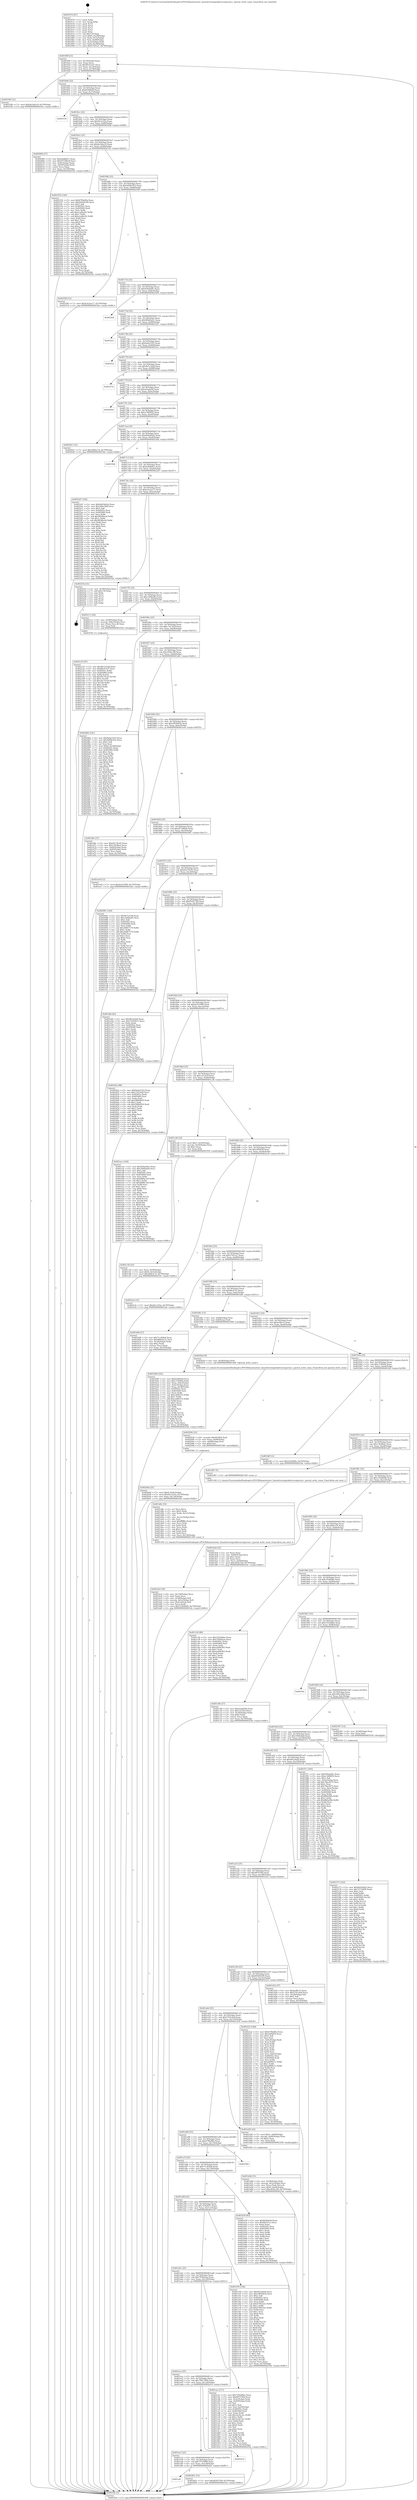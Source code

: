 digraph "0x401670" {
  label = "0x401670 (/mnt/c/Users/mathe/Desktop/tcc/POCII/binaries/extr_linuxdriversipackdevicesipoctal.c_ipoctal_write_room_Final-ollvm.out::main(0))"
  labelloc = "t"
  node[shape=record]

  Entry [label="",width=0.3,height=0.3,shape=circle,fillcolor=black,style=filled]
  "0x40169f" [label="{
     0x40169f [23]\l
     | [instrs]\l
     &nbsp;&nbsp;0x40169f \<+3\>: mov -0x70(%rbp),%eax\l
     &nbsp;&nbsp;0x4016a2 \<+2\>: mov %eax,%ecx\l
     &nbsp;&nbsp;0x4016a4 \<+6\>: sub $0x80353cf7,%ecx\l
     &nbsp;&nbsp;0x4016aa \<+3\>: mov %eax,-0x74(%rbp)\l
     &nbsp;&nbsp;0x4016ad \<+3\>: mov %ecx,-0x78(%rbp)\l
     &nbsp;&nbsp;0x4016b0 \<+6\>: je 0000000000402186 \<main+0xb16\>\l
  }"]
  "0x402186" [label="{
     0x402186 [12]\l
     | [instrs]\l
     &nbsp;&nbsp;0x402186 \<+7\>: movl $0x8a1bbcc9,-0x70(%rbp)\l
     &nbsp;&nbsp;0x40218d \<+5\>: jmp 00000000004025dc \<main+0xf6c\>\l
  }"]
  "0x4016b6" [label="{
     0x4016b6 [22]\l
     | [instrs]\l
     &nbsp;&nbsp;0x4016b6 \<+5\>: jmp 00000000004016bb \<main+0x4b\>\l
     &nbsp;&nbsp;0x4016bb \<+3\>: mov -0x74(%rbp),%eax\l
     &nbsp;&nbsp;0x4016be \<+5\>: sub $0x824f4efd,%eax\l
     &nbsp;&nbsp;0x4016c3 \<+3\>: mov %eax,-0x7c(%rbp)\l
     &nbsp;&nbsp;0x4016c6 \<+6\>: je 0000000000402530 \<main+0xec0\>\l
  }"]
  Exit [label="",width=0.3,height=0.3,shape=circle,fillcolor=black,style=filled,peripheries=2]
  "0x402530" [label="{
     0x402530\l
  }", style=dashed]
  "0x4016cc" [label="{
     0x4016cc [22]\l
     | [instrs]\l
     &nbsp;&nbsp;0x4016cc \<+5\>: jmp 00000000004016d1 \<main+0x61\>\l
     &nbsp;&nbsp;0x4016d1 \<+3\>: mov -0x74(%rbp),%eax\l
     &nbsp;&nbsp;0x4016d4 \<+5\>: sub $0x82c3cf3a,%eax\l
     &nbsp;&nbsp;0x4016d9 \<+3\>: mov %eax,-0x80(%rbp)\l
     &nbsp;&nbsp;0x4016dc \<+6\>: je 0000000000402066 \<main+0x9f6\>\l
  }"]
  "0x401afc" [label="{
     0x401afc\l
  }", style=dashed]
  "0x402066" [label="{
     0x402066 [27]\l
     | [instrs]\l
     &nbsp;&nbsp;0x402066 \<+5\>: mov $0xb2b8dfe1,%eax\l
     &nbsp;&nbsp;0x40206b \<+5\>: mov $0xd5728be0,%ecx\l
     &nbsp;&nbsp;0x402070 \<+3\>: mov -0x6c(%rbp),%edx\l
     &nbsp;&nbsp;0x402073 \<+3\>: cmp -0x50(%rbp),%edx\l
     &nbsp;&nbsp;0x402076 \<+3\>: cmovl %ecx,%eax\l
     &nbsp;&nbsp;0x402079 \<+3\>: mov %eax,-0x70(%rbp)\l
     &nbsp;&nbsp;0x40207c \<+5\>: jmp 00000000004025dc \<main+0xf6c\>\l
  }"]
  "0x4016e2" [label="{
     0x4016e2 [25]\l
     | [instrs]\l
     &nbsp;&nbsp;0x4016e2 \<+5\>: jmp 00000000004016e7 \<main+0x77\>\l
     &nbsp;&nbsp;0x4016e7 \<+3\>: mov -0x74(%rbp),%eax\l
     &nbsp;&nbsp;0x4016ea \<+5\>: sub $0x8a1bbcc9,%eax\l
     &nbsp;&nbsp;0x4016ef \<+6\>: mov %eax,-0x84(%rbp)\l
     &nbsp;&nbsp;0x4016f5 \<+6\>: je 0000000000402192 \<main+0xb22\>\l
  }"]
  "0x402401" [label="{
     0x402401 [12]\l
     | [instrs]\l
     &nbsp;&nbsp;0x402401 \<+7\>: movl $0xf0295769,-0x70(%rbp)\l
     &nbsp;&nbsp;0x402408 \<+5\>: jmp 00000000004025dc \<main+0xf6c\>\l
  }"]
  "0x402192" [label="{
     0x402192 [144]\l
     | [instrs]\l
     &nbsp;&nbsp;0x402192 \<+5\>: mov $0x67f9a90a,%eax\l
     &nbsp;&nbsp;0x402197 \<+5\>: mov $0x49204109,%ecx\l
     &nbsp;&nbsp;0x40219c \<+2\>: mov $0x1,%dl\l
     &nbsp;&nbsp;0x40219e \<+7\>: mov 0x40505c,%esi\l
     &nbsp;&nbsp;0x4021a5 \<+7\>: mov 0x405060,%edi\l
     &nbsp;&nbsp;0x4021ac \<+3\>: mov %esi,%r8d\l
     &nbsp;&nbsp;0x4021af \<+7\>: add $0xeca4bc02,%r8d\l
     &nbsp;&nbsp;0x4021b6 \<+4\>: sub $0x1,%r8d\l
     &nbsp;&nbsp;0x4021ba \<+7\>: sub $0xeca4bc02,%r8d\l
     &nbsp;&nbsp;0x4021c1 \<+4\>: imul %r8d,%esi\l
     &nbsp;&nbsp;0x4021c5 \<+3\>: and $0x1,%esi\l
     &nbsp;&nbsp;0x4021c8 \<+3\>: cmp $0x0,%esi\l
     &nbsp;&nbsp;0x4021cb \<+4\>: sete %r9b\l
     &nbsp;&nbsp;0x4021cf \<+3\>: cmp $0xa,%edi\l
     &nbsp;&nbsp;0x4021d2 \<+4\>: setl %r10b\l
     &nbsp;&nbsp;0x4021d6 \<+3\>: mov %r9b,%r11b\l
     &nbsp;&nbsp;0x4021d9 \<+4\>: xor $0xff,%r11b\l
     &nbsp;&nbsp;0x4021dd \<+3\>: mov %r10b,%bl\l
     &nbsp;&nbsp;0x4021e0 \<+3\>: xor $0xff,%bl\l
     &nbsp;&nbsp;0x4021e3 \<+3\>: xor $0x0,%dl\l
     &nbsp;&nbsp;0x4021e6 \<+3\>: mov %r11b,%r14b\l
     &nbsp;&nbsp;0x4021e9 \<+4\>: and $0x0,%r14b\l
     &nbsp;&nbsp;0x4021ed \<+3\>: and %dl,%r9b\l
     &nbsp;&nbsp;0x4021f0 \<+3\>: mov %bl,%r15b\l
     &nbsp;&nbsp;0x4021f3 \<+4\>: and $0x0,%r15b\l
     &nbsp;&nbsp;0x4021f7 \<+3\>: and %dl,%r10b\l
     &nbsp;&nbsp;0x4021fa \<+3\>: or %r9b,%r14b\l
     &nbsp;&nbsp;0x4021fd \<+3\>: or %r10b,%r15b\l
     &nbsp;&nbsp;0x402200 \<+3\>: xor %r15b,%r14b\l
     &nbsp;&nbsp;0x402203 \<+3\>: or %bl,%r11b\l
     &nbsp;&nbsp;0x402206 \<+4\>: xor $0xff,%r11b\l
     &nbsp;&nbsp;0x40220a \<+3\>: or $0x0,%dl\l
     &nbsp;&nbsp;0x40220d \<+3\>: and %dl,%r11b\l
     &nbsp;&nbsp;0x402210 \<+3\>: or %r11b,%r14b\l
     &nbsp;&nbsp;0x402213 \<+4\>: test $0x1,%r14b\l
     &nbsp;&nbsp;0x402217 \<+3\>: cmovne %ecx,%eax\l
     &nbsp;&nbsp;0x40221a \<+3\>: mov %eax,-0x70(%rbp)\l
     &nbsp;&nbsp;0x40221d \<+5\>: jmp 00000000004025dc \<main+0xf6c\>\l
  }"]
  "0x4016fb" [label="{
     0x4016fb [25]\l
     | [instrs]\l
     &nbsp;&nbsp;0x4016fb \<+5\>: jmp 0000000000401700 \<main+0x90\>\l
     &nbsp;&nbsp;0x401700 \<+3\>: mov -0x74(%rbp),%eax\l
     &nbsp;&nbsp;0x401703 \<+5\>: sub $0x9299e552,%eax\l
     &nbsp;&nbsp;0x401708 \<+6\>: mov %eax,-0x88(%rbp)\l
     &nbsp;&nbsp;0x40170e \<+6\>: je 000000000040250f \<main+0xe9f\>\l
  }"]
  "0x401ae3" [label="{
     0x401ae3 [25]\l
     | [instrs]\l
     &nbsp;&nbsp;0x401ae3 \<+5\>: jmp 0000000000401ae8 \<main+0x478\>\l
     &nbsp;&nbsp;0x401ae8 \<+3\>: mov -0x74(%rbp),%eax\l
     &nbsp;&nbsp;0x401aeb \<+5\>: sub $0x7f735609,%eax\l
     &nbsp;&nbsp;0x401af0 \<+6\>: mov %eax,-0x128(%rbp)\l
     &nbsp;&nbsp;0x401af6 \<+6\>: je 0000000000402401 \<main+0xd91\>\l
  }"]
  "0x40250f" [label="{
     0x40250f [12]\l
     | [instrs]\l
     &nbsp;&nbsp;0x40250f \<+7\>: movl $0xb3e2aa77,-0x70(%rbp)\l
     &nbsp;&nbsp;0x402516 \<+5\>: jmp 00000000004025dc \<main+0xf6c\>\l
  }"]
  "0x401714" [label="{
     0x401714 [25]\l
     | [instrs]\l
     &nbsp;&nbsp;0x401714 \<+5\>: jmp 0000000000401719 \<main+0xa9\>\l
     &nbsp;&nbsp;0x401719 \<+3\>: mov -0x74(%rbp),%eax\l
     &nbsp;&nbsp;0x40171c \<+5\>: sub $0x930ab44c,%eax\l
     &nbsp;&nbsp;0x401721 \<+6\>: mov %eax,-0x8c(%rbp)\l
     &nbsp;&nbsp;0x401727 \<+6\>: je 0000000000402564 \<main+0xef4\>\l
  }"]
  "0x402419" [label="{
     0x402419\l
  }", style=dashed]
  "0x402564" [label="{
     0x402564\l
  }", style=dashed]
  "0x40172d" [label="{
     0x40172d [25]\l
     | [instrs]\l
     &nbsp;&nbsp;0x40172d \<+5\>: jmp 0000000000401732 \<main+0xc2\>\l
     &nbsp;&nbsp;0x401732 \<+3\>: mov -0x74(%rbp),%eax\l
     &nbsp;&nbsp;0x401735 \<+5\>: sub $0x984d2a21,%eax\l
     &nbsp;&nbsp;0x40173a \<+6\>: mov %eax,-0x90(%rbp)\l
     &nbsp;&nbsp;0x401740 \<+6\>: je 0000000000401b21 \<main+0x4b1\>\l
  }"]
  "0x402373" [label="{
     0x402373 [142]\l
     | [instrs]\l
     &nbsp;&nbsp;0x402373 \<+5\>: mov $0xb0d3dd2d,%ecx\l
     &nbsp;&nbsp;0x402378 \<+5\>: mov $0x7f735609,%edx\l
     &nbsp;&nbsp;0x40237d \<+3\>: mov $0x1,%sil\l
     &nbsp;&nbsp;0x402380 \<+3\>: xor %r8d,%r8d\l
     &nbsp;&nbsp;0x402383 \<+8\>: mov 0x40505c,%r9d\l
     &nbsp;&nbsp;0x40238b \<+8\>: mov 0x405060,%r10d\l
     &nbsp;&nbsp;0x402393 \<+4\>: sub $0x1,%r8d\l
     &nbsp;&nbsp;0x402397 \<+3\>: mov %r9d,%r11d\l
     &nbsp;&nbsp;0x40239a \<+3\>: add %r8d,%r11d\l
     &nbsp;&nbsp;0x40239d \<+4\>: imul %r11d,%r9d\l
     &nbsp;&nbsp;0x4023a1 \<+4\>: and $0x1,%r9d\l
     &nbsp;&nbsp;0x4023a5 \<+4\>: cmp $0x0,%r9d\l
     &nbsp;&nbsp;0x4023a9 \<+3\>: sete %bl\l
     &nbsp;&nbsp;0x4023ac \<+4\>: cmp $0xa,%r10d\l
     &nbsp;&nbsp;0x4023b0 \<+4\>: setl %r14b\l
     &nbsp;&nbsp;0x4023b4 \<+3\>: mov %bl,%r15b\l
     &nbsp;&nbsp;0x4023b7 \<+4\>: xor $0xff,%r15b\l
     &nbsp;&nbsp;0x4023bb \<+3\>: mov %r14b,%r12b\l
     &nbsp;&nbsp;0x4023be \<+4\>: xor $0xff,%r12b\l
     &nbsp;&nbsp;0x4023c2 \<+4\>: xor $0x1,%sil\l
     &nbsp;&nbsp;0x4023c6 \<+3\>: mov %r15b,%r13b\l
     &nbsp;&nbsp;0x4023c9 \<+4\>: and $0xff,%r13b\l
     &nbsp;&nbsp;0x4023cd \<+3\>: and %sil,%bl\l
     &nbsp;&nbsp;0x4023d0 \<+3\>: mov %r12b,%al\l
     &nbsp;&nbsp;0x4023d3 \<+2\>: and $0xff,%al\l
     &nbsp;&nbsp;0x4023d5 \<+3\>: and %sil,%r14b\l
     &nbsp;&nbsp;0x4023d8 \<+3\>: or %bl,%r13b\l
     &nbsp;&nbsp;0x4023db \<+3\>: or %r14b,%al\l
     &nbsp;&nbsp;0x4023de \<+3\>: xor %al,%r13b\l
     &nbsp;&nbsp;0x4023e1 \<+3\>: or %r12b,%r15b\l
     &nbsp;&nbsp;0x4023e4 \<+4\>: xor $0xff,%r15b\l
     &nbsp;&nbsp;0x4023e8 \<+4\>: or $0x1,%sil\l
     &nbsp;&nbsp;0x4023ec \<+3\>: and %sil,%r15b\l
     &nbsp;&nbsp;0x4023ef \<+3\>: or %r15b,%r13b\l
     &nbsp;&nbsp;0x4023f2 \<+4\>: test $0x1,%r13b\l
     &nbsp;&nbsp;0x4023f6 \<+3\>: cmovne %edx,%ecx\l
     &nbsp;&nbsp;0x4023f9 \<+3\>: mov %ecx,-0x70(%rbp)\l
     &nbsp;&nbsp;0x4023fc \<+5\>: jmp 00000000004025dc \<main+0xf6c\>\l
  }"]
  "0x401b21" [label="{
     0x401b21\l
  }", style=dashed]
  "0x401746" [label="{
     0x401746 [25]\l
     | [instrs]\l
     &nbsp;&nbsp;0x401746 \<+5\>: jmp 000000000040174b \<main+0xdb\>\l
     &nbsp;&nbsp;0x40174b \<+3\>: mov -0x74(%rbp),%eax\l
     &nbsp;&nbsp;0x40174e \<+5\>: sub $0x9a4a5163,%eax\l
     &nbsp;&nbsp;0x401753 \<+6\>: mov %eax,-0x94(%rbp)\l
     &nbsp;&nbsp;0x401759 \<+6\>: je 00000000004025ce \<main+0xf5e\>\l
  }"]
  "0x402125" [label="{
     0x402125 [97]\l
     | [instrs]\l
     &nbsp;&nbsp;0x402125 \<+5\>: mov $0x9b7e52df,%edx\l
     &nbsp;&nbsp;0x40212a \<+5\>: mov $0x80353cf7,%esi\l
     &nbsp;&nbsp;0x40212f \<+8\>: mov 0x40505c,%r8d\l
     &nbsp;&nbsp;0x402137 \<+8\>: mov 0x405060,%r9d\l
     &nbsp;&nbsp;0x40213f \<+3\>: mov %r8d,%r10d\l
     &nbsp;&nbsp;0x402142 \<+7\>: add $0x20c7f1a0,%r10d\l
     &nbsp;&nbsp;0x402149 \<+4\>: sub $0x1,%r10d\l
     &nbsp;&nbsp;0x40214d \<+7\>: sub $0x20c7f1a0,%r10d\l
     &nbsp;&nbsp;0x402154 \<+4\>: imul %r10d,%r8d\l
     &nbsp;&nbsp;0x402158 \<+4\>: and $0x1,%r8d\l
     &nbsp;&nbsp;0x40215c \<+4\>: cmp $0x0,%r8d\l
     &nbsp;&nbsp;0x402160 \<+4\>: sete %r11b\l
     &nbsp;&nbsp;0x402164 \<+4\>: cmp $0xa,%r9d\l
     &nbsp;&nbsp;0x402168 \<+3\>: setl %bl\l
     &nbsp;&nbsp;0x40216b \<+3\>: mov %r11b,%r14b\l
     &nbsp;&nbsp;0x40216e \<+3\>: and %bl,%r14b\l
     &nbsp;&nbsp;0x402171 \<+3\>: xor %bl,%r11b\l
     &nbsp;&nbsp;0x402174 \<+3\>: or %r11b,%r14b\l
     &nbsp;&nbsp;0x402177 \<+4\>: test $0x1,%r14b\l
     &nbsp;&nbsp;0x40217b \<+3\>: cmovne %esi,%edx\l
     &nbsp;&nbsp;0x40217e \<+3\>: mov %edx,-0x70(%rbp)\l
     &nbsp;&nbsp;0x402181 \<+5\>: jmp 00000000004025dc \<main+0xf6c\>\l
  }"]
  "0x4025ce" [label="{
     0x4025ce\l
  }", style=dashed]
  "0x40175f" [label="{
     0x40175f [25]\l
     | [instrs]\l
     &nbsp;&nbsp;0x40175f \<+5\>: jmp 0000000000401764 \<main+0xf4\>\l
     &nbsp;&nbsp;0x401764 \<+3\>: mov -0x74(%rbp),%eax\l
     &nbsp;&nbsp;0x401767 \<+5\>: sub $0x9b7e52df,%eax\l
     &nbsp;&nbsp;0x40176c \<+6\>: mov %eax,-0x98(%rbp)\l
     &nbsp;&nbsp;0x401772 \<+6\>: je 000000000040257d \<main+0xf0d\>\l
  }"]
  "0x40204d" [label="{
     0x40204d [25]\l
     | [instrs]\l
     &nbsp;&nbsp;0x40204d \<+7\>: movl $0x0,-0x6c(%rbp)\l
     &nbsp;&nbsp;0x402054 \<+7\>: movl $0x82c3cf3a,-0x70(%rbp)\l
     &nbsp;&nbsp;0x40205b \<+6\>: mov %eax,-0x134(%rbp)\l
     &nbsp;&nbsp;0x402061 \<+5\>: jmp 00000000004025dc \<main+0xf6c\>\l
  }"]
  "0x40257d" [label="{
     0x40257d\l
  }", style=dashed]
  "0x401778" [label="{
     0x401778 [25]\l
     | [instrs]\l
     &nbsp;&nbsp;0x401778 \<+5\>: jmp 000000000040177d \<main+0x10d\>\l
     &nbsp;&nbsp;0x40177d \<+3\>: mov -0x74(%rbp),%eax\l
     &nbsp;&nbsp;0x401780 \<+5\>: sub $0xa5aabf36,%eax\l
     &nbsp;&nbsp;0x401785 \<+6\>: mov %eax,-0x9c(%rbp)\l
     &nbsp;&nbsp;0x40178b \<+6\>: je 000000000040240d \<main+0xd9d\>\l
  }"]
  "0x402036" [label="{
     0x402036 [23]\l
     | [instrs]\l
     &nbsp;&nbsp;0x402036 \<+10\>: movabs $0x4030b6,%rdi\l
     &nbsp;&nbsp;0x402040 \<+3\>: mov %eax,-0x68(%rbp)\l
     &nbsp;&nbsp;0x402043 \<+3\>: mov -0x68(%rbp),%esi\l
     &nbsp;&nbsp;0x402046 \<+2\>: mov $0x0,%al\l
     &nbsp;&nbsp;0x402048 \<+5\>: call 0000000000401040 \<printf@plt\>\l
     | [calls]\l
     &nbsp;&nbsp;0x401040 \{1\} (unknown)\l
  }"]
  "0x40240d" [label="{
     0x40240d\l
  }", style=dashed]
  "0x401791" [label="{
     0x401791 [25]\l
     | [instrs]\l
     &nbsp;&nbsp;0x401791 \<+5\>: jmp 0000000000401796 \<main+0x126\>\l
     &nbsp;&nbsp;0x401796 \<+3\>: mov -0x74(%rbp),%eax\l
     &nbsp;&nbsp;0x401799 \<+5\>: sub $0xa7d0f850,%eax\l
     &nbsp;&nbsp;0x40179e \<+6\>: mov %eax,-0xa0(%rbp)\l
     &nbsp;&nbsp;0x4017a4 \<+6\>: je 0000000000402021 \<main+0x9b1\>\l
  }"]
  "0x401dc0" [label="{
     0x401dc0 [36]\l
     | [instrs]\l
     &nbsp;&nbsp;0x401dc0 \<+6\>: mov -0x130(%rbp),%ecx\l
     &nbsp;&nbsp;0x401dc6 \<+3\>: imul %eax,%ecx\l
     &nbsp;&nbsp;0x401dc9 \<+4\>: mov -0x58(%rbp),%r8\l
     &nbsp;&nbsp;0x401dcd \<+4\>: movslq -0x5c(%rbp),%r9\l
     &nbsp;&nbsp;0x401dd1 \<+4\>: mov (%r8,%r9,8),%r8\l
     &nbsp;&nbsp;0x401dd5 \<+3\>: mov %ecx,(%r8)\l
     &nbsp;&nbsp;0x401dd8 \<+7\>: movl $0x155646d6,-0x70(%rbp)\l
     &nbsp;&nbsp;0x401ddf \<+5\>: jmp 00000000004025dc \<main+0xf6c\>\l
  }"]
  "0x402021" [label="{
     0x402021 [12]\l
     | [instrs]\l
     &nbsp;&nbsp;0x402021 \<+7\>: movl $0x206fce74,-0x70(%rbp)\l
     &nbsp;&nbsp;0x402028 \<+5\>: jmp 00000000004025dc \<main+0xf6c\>\l
  }"]
  "0x4017aa" [label="{
     0x4017aa [25]\l
     | [instrs]\l
     &nbsp;&nbsp;0x4017aa \<+5\>: jmp 00000000004017af \<main+0x13f\>\l
     &nbsp;&nbsp;0x4017af \<+3\>: mov -0x74(%rbp),%eax\l
     &nbsp;&nbsp;0x4017b2 \<+5\>: sub $0xb0d3dd2d,%eax\l
     &nbsp;&nbsp;0x4017b7 \<+6\>: mov %eax,-0xa4(%rbp)\l
     &nbsp;&nbsp;0x4017bd \<+6\>: je 00000000004025b6 \<main+0xf46\>\l
  }"]
  "0x401d8c" [label="{
     0x401d8c [52]\l
     | [instrs]\l
     &nbsp;&nbsp;0x401d8c \<+2\>: xor %ecx,%ecx\l
     &nbsp;&nbsp;0x401d8e \<+5\>: mov $0x2,%edx\l
     &nbsp;&nbsp;0x401d93 \<+6\>: mov %edx,-0x12c(%rbp)\l
     &nbsp;&nbsp;0x401d99 \<+1\>: cltd\l
     &nbsp;&nbsp;0x401d9a \<+6\>: mov -0x12c(%rbp),%esi\l
     &nbsp;&nbsp;0x401da0 \<+2\>: idiv %esi\l
     &nbsp;&nbsp;0x401da2 \<+6\>: imul $0xfffffffe,%edx,%edx\l
     &nbsp;&nbsp;0x401da8 \<+2\>: mov %ecx,%edi\l
     &nbsp;&nbsp;0x401daa \<+2\>: sub %edx,%edi\l
     &nbsp;&nbsp;0x401dac \<+2\>: mov %ecx,%edx\l
     &nbsp;&nbsp;0x401dae \<+3\>: sub $0x1,%edx\l
     &nbsp;&nbsp;0x401db1 \<+2\>: add %edx,%edi\l
     &nbsp;&nbsp;0x401db3 \<+2\>: sub %edi,%ecx\l
     &nbsp;&nbsp;0x401db5 \<+6\>: mov %ecx,-0x130(%rbp)\l
     &nbsp;&nbsp;0x401dbb \<+5\>: call 0000000000401160 \<next_i\>\l
     | [calls]\l
     &nbsp;&nbsp;0x401160 \{1\} (/mnt/c/Users/mathe/Desktop/tcc/POCII/binaries/extr_linuxdriversipackdevicesipoctal.c_ipoctal_write_room_Final-ollvm.out::next_i)\l
  }"]
  "0x4025b6" [label="{
     0x4025b6\l
  }", style=dashed]
  "0x4017c3" [label="{
     0x4017c3 [25]\l
     | [instrs]\l
     &nbsp;&nbsp;0x4017c3 \<+5\>: jmp 00000000004017c8 \<main+0x158\>\l
     &nbsp;&nbsp;0x4017c8 \<+3\>: mov -0x74(%rbp),%eax\l
     &nbsp;&nbsp;0x4017cb \<+5\>: sub $0xb2b8dfe1,%eax\l
     &nbsp;&nbsp;0x4017d0 \<+6\>: mov %eax,-0xa8(%rbp)\l
     &nbsp;&nbsp;0x4017d6 \<+6\>: je 00000000004022d7 \<main+0xc67\>\l
  }"]
  "0x401d4d" [label="{
     0x401d4d [31]\l
     | [instrs]\l
     &nbsp;&nbsp;0x401d4d \<+4\>: mov -0x58(%rbp),%rdi\l
     &nbsp;&nbsp;0x401d51 \<+4\>: movslq -0x5c(%rbp),%rcx\l
     &nbsp;&nbsp;0x401d55 \<+4\>: mov %rax,(%rdi,%rcx,8)\l
     &nbsp;&nbsp;0x401d59 \<+7\>: movl $0x0,-0x64(%rbp)\l
     &nbsp;&nbsp;0x401d60 \<+7\>: movl $0xc856cc90,-0x70(%rbp)\l
     &nbsp;&nbsp;0x401d67 \<+5\>: jmp 00000000004025dc \<main+0xf6c\>\l
  }"]
  "0x4022d7" [label="{
     0x4022d7 [144]\l
     | [instrs]\l
     &nbsp;&nbsp;0x4022d7 \<+5\>: mov $0xb0d3dd2d,%eax\l
     &nbsp;&nbsp;0x4022dc \<+5\>: mov $0x346e16bf,%ecx\l
     &nbsp;&nbsp;0x4022e1 \<+2\>: mov $0x1,%dl\l
     &nbsp;&nbsp;0x4022e3 \<+7\>: mov 0x40505c,%esi\l
     &nbsp;&nbsp;0x4022ea \<+7\>: mov 0x405060,%edi\l
     &nbsp;&nbsp;0x4022f1 \<+3\>: mov %esi,%r8d\l
     &nbsp;&nbsp;0x4022f4 \<+7\>: add $0x983f6a2d,%r8d\l
     &nbsp;&nbsp;0x4022fb \<+4\>: sub $0x1,%r8d\l
     &nbsp;&nbsp;0x4022ff \<+7\>: sub $0x983f6a2d,%r8d\l
     &nbsp;&nbsp;0x402306 \<+4\>: imul %r8d,%esi\l
     &nbsp;&nbsp;0x40230a \<+3\>: and $0x1,%esi\l
     &nbsp;&nbsp;0x40230d \<+3\>: cmp $0x0,%esi\l
     &nbsp;&nbsp;0x402310 \<+4\>: sete %r9b\l
     &nbsp;&nbsp;0x402314 \<+3\>: cmp $0xa,%edi\l
     &nbsp;&nbsp;0x402317 \<+4\>: setl %r10b\l
     &nbsp;&nbsp;0x40231b \<+3\>: mov %r9b,%r11b\l
     &nbsp;&nbsp;0x40231e \<+4\>: xor $0xff,%r11b\l
     &nbsp;&nbsp;0x402322 \<+3\>: mov %r10b,%bl\l
     &nbsp;&nbsp;0x402325 \<+3\>: xor $0xff,%bl\l
     &nbsp;&nbsp;0x402328 \<+3\>: xor $0x0,%dl\l
     &nbsp;&nbsp;0x40232b \<+3\>: mov %r11b,%r14b\l
     &nbsp;&nbsp;0x40232e \<+4\>: and $0x0,%r14b\l
     &nbsp;&nbsp;0x402332 \<+3\>: and %dl,%r9b\l
     &nbsp;&nbsp;0x402335 \<+3\>: mov %bl,%r15b\l
     &nbsp;&nbsp;0x402338 \<+4\>: and $0x0,%r15b\l
     &nbsp;&nbsp;0x40233c \<+3\>: and %dl,%r10b\l
     &nbsp;&nbsp;0x40233f \<+3\>: or %r9b,%r14b\l
     &nbsp;&nbsp;0x402342 \<+3\>: or %r10b,%r15b\l
     &nbsp;&nbsp;0x402345 \<+3\>: xor %r15b,%r14b\l
     &nbsp;&nbsp;0x402348 \<+3\>: or %bl,%r11b\l
     &nbsp;&nbsp;0x40234b \<+4\>: xor $0xff,%r11b\l
     &nbsp;&nbsp;0x40234f \<+3\>: or $0x0,%dl\l
     &nbsp;&nbsp;0x402352 \<+3\>: and %dl,%r11b\l
     &nbsp;&nbsp;0x402355 \<+3\>: or %r11b,%r14b\l
     &nbsp;&nbsp;0x402358 \<+4\>: test $0x1,%r14b\l
     &nbsp;&nbsp;0x40235c \<+3\>: cmovne %ecx,%eax\l
     &nbsp;&nbsp;0x40235f \<+3\>: mov %eax,-0x70(%rbp)\l
     &nbsp;&nbsp;0x402362 \<+5\>: jmp 00000000004025dc \<main+0xf6c\>\l
  }"]
  "0x4017dc" [label="{
     0x4017dc [25]\l
     | [instrs]\l
     &nbsp;&nbsp;0x4017dc \<+5\>: jmp 00000000004017e1 \<main+0x171\>\l
     &nbsp;&nbsp;0x4017e1 \<+3\>: mov -0x74(%rbp),%eax\l
     &nbsp;&nbsp;0x4017e4 \<+5\>: sub $0xb3e2aa77,%eax\l
     &nbsp;&nbsp;0x4017e9 \<+6\>: mov %eax,-0xac(%rbp)\l
     &nbsp;&nbsp;0x4017ef \<+6\>: je 000000000040251b \<main+0xeab\>\l
  }"]
  "0x401aca" [label="{
     0x401aca [25]\l
     | [instrs]\l
     &nbsp;&nbsp;0x401aca \<+5\>: jmp 0000000000401acf \<main+0x45f\>\l
     &nbsp;&nbsp;0x401acf \<+3\>: mov -0x74(%rbp),%eax\l
     &nbsp;&nbsp;0x401ad2 \<+5\>: sub $0x79817b04,%eax\l
     &nbsp;&nbsp;0x401ad7 \<+6\>: mov %eax,-0x124(%rbp)\l
     &nbsp;&nbsp;0x401add \<+6\>: je 0000000000402419 \<main+0xda9\>\l
  }"]
  "0x40251b" [label="{
     0x40251b [21]\l
     | [instrs]\l
     &nbsp;&nbsp;0x40251b \<+3\>: mov -0x38(%rbp),%eax\l
     &nbsp;&nbsp;0x40251e \<+7\>: add $0x118,%rsp\l
     &nbsp;&nbsp;0x402525 \<+1\>: pop %rbx\l
     &nbsp;&nbsp;0x402526 \<+2\>: pop %r12\l
     &nbsp;&nbsp;0x402528 \<+2\>: pop %r13\l
     &nbsp;&nbsp;0x40252a \<+2\>: pop %r14\l
     &nbsp;&nbsp;0x40252c \<+2\>: pop %r15\l
     &nbsp;&nbsp;0x40252e \<+1\>: pop %rbp\l
     &nbsp;&nbsp;0x40252f \<+1\>: ret\l
  }"]
  "0x4017f5" [label="{
     0x4017f5 [25]\l
     | [instrs]\l
     &nbsp;&nbsp;0x4017f5 \<+5\>: jmp 00000000004017fa \<main+0x18a\>\l
     &nbsp;&nbsp;0x4017fa \<+3\>: mov -0x74(%rbp),%eax\l
     &nbsp;&nbsp;0x4017fd \<+5\>: sub $0xc240ba83,%eax\l
     &nbsp;&nbsp;0x401802 \<+6\>: mov %eax,-0xb0(%rbp)\l
     &nbsp;&nbsp;0x401808 \<+6\>: je 0000000000402111 \<main+0xaa1\>\l
  }"]
  "0x401cac" [label="{
     0x401cac [111]\l
     | [instrs]\l
     &nbsp;&nbsp;0x401cac \<+5\>: mov $0x3183dbbe,%eax\l
     &nbsp;&nbsp;0x401cb1 \<+5\>: mov $0x487f74f4,%ecx\l
     &nbsp;&nbsp;0x401cb6 \<+3\>: mov -0x5c(%rbp),%edx\l
     &nbsp;&nbsp;0x401cb9 \<+3\>: cmp -0x50(%rbp),%edx\l
     &nbsp;&nbsp;0x401cbc \<+4\>: setl %sil\l
     &nbsp;&nbsp;0x401cc0 \<+4\>: and $0x1,%sil\l
     &nbsp;&nbsp;0x401cc4 \<+4\>: mov %sil,-0x29(%rbp)\l
     &nbsp;&nbsp;0x401cc8 \<+7\>: mov 0x40505c,%edx\l
     &nbsp;&nbsp;0x401ccf \<+7\>: mov 0x405060,%edi\l
     &nbsp;&nbsp;0x401cd6 \<+3\>: mov %edx,%r8d\l
     &nbsp;&nbsp;0x401cd9 \<+7\>: add $0x5a24c3ec,%r8d\l
     &nbsp;&nbsp;0x401ce0 \<+4\>: sub $0x1,%r8d\l
     &nbsp;&nbsp;0x401ce4 \<+7\>: sub $0x5a24c3ec,%r8d\l
     &nbsp;&nbsp;0x401ceb \<+4\>: imul %r8d,%edx\l
     &nbsp;&nbsp;0x401cef \<+3\>: and $0x1,%edx\l
     &nbsp;&nbsp;0x401cf2 \<+3\>: cmp $0x0,%edx\l
     &nbsp;&nbsp;0x401cf5 \<+4\>: sete %sil\l
     &nbsp;&nbsp;0x401cf9 \<+3\>: cmp $0xa,%edi\l
     &nbsp;&nbsp;0x401cfc \<+4\>: setl %r9b\l
     &nbsp;&nbsp;0x401d00 \<+3\>: mov %sil,%r10b\l
     &nbsp;&nbsp;0x401d03 \<+3\>: and %r9b,%r10b\l
     &nbsp;&nbsp;0x401d06 \<+3\>: xor %r9b,%sil\l
     &nbsp;&nbsp;0x401d09 \<+3\>: or %sil,%r10b\l
     &nbsp;&nbsp;0x401d0c \<+4\>: test $0x1,%r10b\l
     &nbsp;&nbsp;0x401d10 \<+3\>: cmovne %ecx,%eax\l
     &nbsp;&nbsp;0x401d13 \<+3\>: mov %eax,-0x70(%rbp)\l
     &nbsp;&nbsp;0x401d16 \<+5\>: jmp 00000000004025dc \<main+0xf6c\>\l
  }"]
  "0x402111" [label="{
     0x402111 [20]\l
     | [instrs]\l
     &nbsp;&nbsp;0x402111 \<+4\>: mov -0x58(%rbp),%rax\l
     &nbsp;&nbsp;0x402115 \<+4\>: movslq -0x6c(%rbp),%rcx\l
     &nbsp;&nbsp;0x402119 \<+4\>: mov (%rax,%rcx,8),%rax\l
     &nbsp;&nbsp;0x40211d \<+3\>: mov %rax,%rdi\l
     &nbsp;&nbsp;0x402120 \<+5\>: call 0000000000401030 \<free@plt\>\l
     | [calls]\l
     &nbsp;&nbsp;0x401030 \{1\} (unknown)\l
  }"]
  "0x40180e" [label="{
     0x40180e [25]\l
     | [instrs]\l
     &nbsp;&nbsp;0x40180e \<+5\>: jmp 0000000000401813 \<main+0x1a3\>\l
     &nbsp;&nbsp;0x401813 \<+3\>: mov -0x74(%rbp),%eax\l
     &nbsp;&nbsp;0x401816 \<+5\>: sub $0xc7d13d2f,%eax\l
     &nbsp;&nbsp;0x40181b \<+6\>: mov %eax,-0xb4(%rbp)\l
     &nbsp;&nbsp;0x401821 \<+6\>: je 0000000000402482 \<main+0xe12\>\l
  }"]
  "0x401ab1" [label="{
     0x401ab1 [25]\l
     | [instrs]\l
     &nbsp;&nbsp;0x401ab1 \<+5\>: jmp 0000000000401ab6 \<main+0x446\>\l
     &nbsp;&nbsp;0x401ab6 \<+3\>: mov -0x74(%rbp),%eax\l
     &nbsp;&nbsp;0x401ab9 \<+5\>: sub $0x7950deaa,%eax\l
     &nbsp;&nbsp;0x401abe \<+6\>: mov %eax,-0x120(%rbp)\l
     &nbsp;&nbsp;0x401ac4 \<+6\>: je 0000000000401cac \<main+0x63c\>\l
  }"]
  "0x402482" [label="{
     0x402482 [141]\l
     | [instrs]\l
     &nbsp;&nbsp;0x402482 \<+5\>: mov $0x9a4a5163,%eax\l
     &nbsp;&nbsp;0x402487 \<+5\>: mov $0x9299e552,%ecx\l
     &nbsp;&nbsp;0x40248c \<+2\>: mov $0x1,%dl\l
     &nbsp;&nbsp;0x40248e \<+2\>: xor %esi,%esi\l
     &nbsp;&nbsp;0x402490 \<+7\>: movl $0x0,-0x38(%rbp)\l
     &nbsp;&nbsp;0x402497 \<+7\>: mov 0x40505c,%edi\l
     &nbsp;&nbsp;0x40249e \<+8\>: mov 0x405060,%r8d\l
     &nbsp;&nbsp;0x4024a6 \<+3\>: sub $0x1,%esi\l
     &nbsp;&nbsp;0x4024a9 \<+3\>: mov %edi,%r9d\l
     &nbsp;&nbsp;0x4024ac \<+3\>: add %esi,%r9d\l
     &nbsp;&nbsp;0x4024af \<+4\>: imul %r9d,%edi\l
     &nbsp;&nbsp;0x4024b3 \<+3\>: and $0x1,%edi\l
     &nbsp;&nbsp;0x4024b6 \<+3\>: cmp $0x0,%edi\l
     &nbsp;&nbsp;0x4024b9 \<+4\>: sete %r10b\l
     &nbsp;&nbsp;0x4024bd \<+4\>: cmp $0xa,%r8d\l
     &nbsp;&nbsp;0x4024c1 \<+4\>: setl %r11b\l
     &nbsp;&nbsp;0x4024c5 \<+3\>: mov %r10b,%bl\l
     &nbsp;&nbsp;0x4024c8 \<+3\>: xor $0xff,%bl\l
     &nbsp;&nbsp;0x4024cb \<+3\>: mov %r11b,%r14b\l
     &nbsp;&nbsp;0x4024ce \<+4\>: xor $0xff,%r14b\l
     &nbsp;&nbsp;0x4024d2 \<+3\>: xor $0x0,%dl\l
     &nbsp;&nbsp;0x4024d5 \<+3\>: mov %bl,%r15b\l
     &nbsp;&nbsp;0x4024d8 \<+4\>: and $0x0,%r15b\l
     &nbsp;&nbsp;0x4024dc \<+3\>: and %dl,%r10b\l
     &nbsp;&nbsp;0x4024df \<+3\>: mov %r14b,%r12b\l
     &nbsp;&nbsp;0x4024e2 \<+4\>: and $0x0,%r12b\l
     &nbsp;&nbsp;0x4024e6 \<+3\>: and %dl,%r11b\l
     &nbsp;&nbsp;0x4024e9 \<+3\>: or %r10b,%r15b\l
     &nbsp;&nbsp;0x4024ec \<+3\>: or %r11b,%r12b\l
     &nbsp;&nbsp;0x4024ef \<+3\>: xor %r12b,%r15b\l
     &nbsp;&nbsp;0x4024f2 \<+3\>: or %r14b,%bl\l
     &nbsp;&nbsp;0x4024f5 \<+3\>: xor $0xff,%bl\l
     &nbsp;&nbsp;0x4024f8 \<+3\>: or $0x0,%dl\l
     &nbsp;&nbsp;0x4024fb \<+2\>: and %dl,%bl\l
     &nbsp;&nbsp;0x4024fd \<+3\>: or %bl,%r15b\l
     &nbsp;&nbsp;0x402500 \<+4\>: test $0x1,%r15b\l
     &nbsp;&nbsp;0x402504 \<+3\>: cmovne %ecx,%eax\l
     &nbsp;&nbsp;0x402507 \<+3\>: mov %eax,-0x70(%rbp)\l
     &nbsp;&nbsp;0x40250a \<+5\>: jmp 00000000004025dc \<main+0xf6c\>\l
  }"]
  "0x401827" [label="{
     0x401827 [25]\l
     | [instrs]\l
     &nbsp;&nbsp;0x401827 \<+5\>: jmp 000000000040182c \<main+0x1bc\>\l
     &nbsp;&nbsp;0x40182c \<+3\>: mov -0x74(%rbp),%eax\l
     &nbsp;&nbsp;0x40182f \<+5\>: sub $0xc856cc90,%eax\l
     &nbsp;&nbsp;0x401834 \<+6\>: mov %eax,-0xb8(%rbp)\l
     &nbsp;&nbsp;0x40183a \<+6\>: je 0000000000401d6c \<main+0x6fc\>\l
  }"]
  "0x401e50" [label="{
     0x401e50 [144]\l
     | [instrs]\l
     &nbsp;&nbsp;0x401e50 \<+5\>: mov $0x461efeb4,%eax\l
     &nbsp;&nbsp;0x401e55 \<+5\>: mov $0xc983643d,%ecx\l
     &nbsp;&nbsp;0x401e5a \<+2\>: mov $0x1,%dl\l
     &nbsp;&nbsp;0x401e5c \<+7\>: mov 0x40505c,%esi\l
     &nbsp;&nbsp;0x401e63 \<+7\>: mov 0x405060,%edi\l
     &nbsp;&nbsp;0x401e6a \<+3\>: mov %esi,%r8d\l
     &nbsp;&nbsp;0x401e6d \<+7\>: sub $0x4700222c,%r8d\l
     &nbsp;&nbsp;0x401e74 \<+4\>: sub $0x1,%r8d\l
     &nbsp;&nbsp;0x401e78 \<+7\>: add $0x4700222c,%r8d\l
     &nbsp;&nbsp;0x401e7f \<+4\>: imul %r8d,%esi\l
     &nbsp;&nbsp;0x401e83 \<+3\>: and $0x1,%esi\l
     &nbsp;&nbsp;0x401e86 \<+3\>: cmp $0x0,%esi\l
     &nbsp;&nbsp;0x401e89 \<+4\>: sete %r9b\l
     &nbsp;&nbsp;0x401e8d \<+3\>: cmp $0xa,%edi\l
     &nbsp;&nbsp;0x401e90 \<+4\>: setl %r10b\l
     &nbsp;&nbsp;0x401e94 \<+3\>: mov %r9b,%r11b\l
     &nbsp;&nbsp;0x401e97 \<+4\>: xor $0xff,%r11b\l
     &nbsp;&nbsp;0x401e9b \<+3\>: mov %r10b,%bl\l
     &nbsp;&nbsp;0x401e9e \<+3\>: xor $0xff,%bl\l
     &nbsp;&nbsp;0x401ea1 \<+3\>: xor $0x1,%dl\l
     &nbsp;&nbsp;0x401ea4 \<+3\>: mov %r11b,%r14b\l
     &nbsp;&nbsp;0x401ea7 \<+4\>: and $0xff,%r14b\l
     &nbsp;&nbsp;0x401eab \<+3\>: and %dl,%r9b\l
     &nbsp;&nbsp;0x401eae \<+3\>: mov %bl,%r15b\l
     &nbsp;&nbsp;0x401eb1 \<+4\>: and $0xff,%r15b\l
     &nbsp;&nbsp;0x401eb5 \<+3\>: and %dl,%r10b\l
     &nbsp;&nbsp;0x401eb8 \<+3\>: or %r9b,%r14b\l
     &nbsp;&nbsp;0x401ebb \<+3\>: or %r10b,%r15b\l
     &nbsp;&nbsp;0x401ebe \<+3\>: xor %r15b,%r14b\l
     &nbsp;&nbsp;0x401ec1 \<+3\>: or %bl,%r11b\l
     &nbsp;&nbsp;0x401ec4 \<+4\>: xor $0xff,%r11b\l
     &nbsp;&nbsp;0x401ec8 \<+3\>: or $0x1,%dl\l
     &nbsp;&nbsp;0x401ecb \<+3\>: and %dl,%r11b\l
     &nbsp;&nbsp;0x401ece \<+3\>: or %r11b,%r14b\l
     &nbsp;&nbsp;0x401ed1 \<+4\>: test $0x1,%r14b\l
     &nbsp;&nbsp;0x401ed5 \<+3\>: cmovne %ecx,%eax\l
     &nbsp;&nbsp;0x401ed8 \<+3\>: mov %eax,-0x70(%rbp)\l
     &nbsp;&nbsp;0x401edb \<+5\>: jmp 00000000004025dc \<main+0xf6c\>\l
  }"]
  "0x401d6c" [label="{
     0x401d6c [27]\l
     | [instrs]\l
     &nbsp;&nbsp;0x401d6c \<+5\>: mov $0xd5e79cd5,%eax\l
     &nbsp;&nbsp;0x401d71 \<+5\>: mov $0x13fc8ba2,%ecx\l
     &nbsp;&nbsp;0x401d76 \<+3\>: mov -0x64(%rbp),%edx\l
     &nbsp;&nbsp;0x401d79 \<+3\>: cmp -0x60(%rbp),%edx\l
     &nbsp;&nbsp;0x401d7c \<+3\>: cmovl %ecx,%eax\l
     &nbsp;&nbsp;0x401d7f \<+3\>: mov %eax,-0x70(%rbp)\l
     &nbsp;&nbsp;0x401d82 \<+5\>: jmp 00000000004025dc \<main+0xf6c\>\l
  }"]
  "0x401840" [label="{
     0x401840 [25]\l
     | [instrs]\l
     &nbsp;&nbsp;0x401840 \<+5\>: jmp 0000000000401845 \<main+0x1d5\>\l
     &nbsp;&nbsp;0x401845 \<+3\>: mov -0x74(%rbp),%eax\l
     &nbsp;&nbsp;0x401848 \<+5\>: sub $0xc983643d,%eax\l
     &nbsp;&nbsp;0x40184d \<+6\>: mov %eax,-0xbc(%rbp)\l
     &nbsp;&nbsp;0x401853 \<+6\>: je 0000000000401ee0 \<main+0x870\>\l
  }"]
  "0x401c3d" [label="{
     0x401c3d [23]\l
     | [instrs]\l
     &nbsp;&nbsp;0x401c3d \<+4\>: mov %rax,-0x58(%rbp)\l
     &nbsp;&nbsp;0x401c41 \<+7\>: movl $0x0,-0x5c(%rbp)\l
     &nbsp;&nbsp;0x401c48 \<+7\>: movl $0x206fce74,-0x70(%rbp)\l
     &nbsp;&nbsp;0x401c4f \<+5\>: jmp 00000000004025dc \<main+0xf6c\>\l
  }"]
  "0x401ee0" [label="{
     0x401ee0 [12]\l
     | [instrs]\l
     &nbsp;&nbsp;0x401ee0 \<+7\>: movl $0xfa551096,-0x70(%rbp)\l
     &nbsp;&nbsp;0x401ee7 \<+5\>: jmp 00000000004025dc \<main+0xf6c\>\l
  }"]
  "0x401859" [label="{
     0x401859 [25]\l
     | [instrs]\l
     &nbsp;&nbsp;0x401859 \<+5\>: jmp 000000000040185e \<main+0x1ee\>\l
     &nbsp;&nbsp;0x40185e \<+3\>: mov -0x74(%rbp),%eax\l
     &nbsp;&nbsp;0x401861 \<+5\>: sub $0xd5728be0,%eax\l
     &nbsp;&nbsp;0x401866 \<+6\>: mov %eax,-0xc0(%rbp)\l
     &nbsp;&nbsp;0x40186c \<+6\>: je 0000000000402081 \<main+0xa11\>\l
  }"]
  "0x401b99" [label="{
     0x401b99 [102]\l
     | [instrs]\l
     &nbsp;&nbsp;0x401b99 \<+5\>: mov $0x824f4efd,%ecx\l
     &nbsp;&nbsp;0x401b9e \<+5\>: mov $0xc15944d,%edx\l
     &nbsp;&nbsp;0x401ba3 \<+3\>: mov %eax,-0x4c(%rbp)\l
     &nbsp;&nbsp;0x401ba6 \<+3\>: mov -0x4c(%rbp),%eax\l
     &nbsp;&nbsp;0x401ba9 \<+3\>: mov %eax,-0x30(%rbp)\l
     &nbsp;&nbsp;0x401bac \<+7\>: mov 0x40505c,%eax\l
     &nbsp;&nbsp;0x401bb3 \<+7\>: mov 0x405060,%esi\l
     &nbsp;&nbsp;0x401bba \<+3\>: mov %eax,%r8d\l
     &nbsp;&nbsp;0x401bbd \<+7\>: sub $0xce6fb353,%r8d\l
     &nbsp;&nbsp;0x401bc4 \<+4\>: sub $0x1,%r8d\l
     &nbsp;&nbsp;0x401bc8 \<+7\>: add $0xce6fb353,%r8d\l
     &nbsp;&nbsp;0x401bcf \<+4\>: imul %r8d,%eax\l
     &nbsp;&nbsp;0x401bd3 \<+3\>: and $0x1,%eax\l
     &nbsp;&nbsp;0x401bd6 \<+3\>: cmp $0x0,%eax\l
     &nbsp;&nbsp;0x401bd9 \<+4\>: sete %r9b\l
     &nbsp;&nbsp;0x401bdd \<+3\>: cmp $0xa,%esi\l
     &nbsp;&nbsp;0x401be0 \<+4\>: setl %r10b\l
     &nbsp;&nbsp;0x401be4 \<+3\>: mov %r9b,%r11b\l
     &nbsp;&nbsp;0x401be7 \<+3\>: and %r10b,%r11b\l
     &nbsp;&nbsp;0x401bea \<+3\>: xor %r10b,%r9b\l
     &nbsp;&nbsp;0x401bed \<+3\>: or %r9b,%r11b\l
     &nbsp;&nbsp;0x401bf0 \<+4\>: test $0x1,%r11b\l
     &nbsp;&nbsp;0x401bf4 \<+3\>: cmovne %edx,%ecx\l
     &nbsp;&nbsp;0x401bf7 \<+3\>: mov %ecx,-0x70(%rbp)\l
     &nbsp;&nbsp;0x401bfa \<+5\>: jmp 00000000004025dc \<main+0xf6c\>\l
  }"]
  "0x402081" [label="{
     0x402081 [144]\l
     | [instrs]\l
     &nbsp;&nbsp;0x402081 \<+5\>: mov $0x9b7e52df,%eax\l
     &nbsp;&nbsp;0x402086 \<+5\>: mov $0xc240ba83,%ecx\l
     &nbsp;&nbsp;0x40208b \<+2\>: mov $0x1,%dl\l
     &nbsp;&nbsp;0x40208d \<+7\>: mov 0x40505c,%esi\l
     &nbsp;&nbsp;0x402094 \<+7\>: mov 0x405060,%edi\l
     &nbsp;&nbsp;0x40209b \<+3\>: mov %esi,%r8d\l
     &nbsp;&nbsp;0x40209e \<+7\>: sub $0x29467170,%r8d\l
     &nbsp;&nbsp;0x4020a5 \<+4\>: sub $0x1,%r8d\l
     &nbsp;&nbsp;0x4020a9 \<+7\>: add $0x29467170,%r8d\l
     &nbsp;&nbsp;0x4020b0 \<+4\>: imul %r8d,%esi\l
     &nbsp;&nbsp;0x4020b4 \<+3\>: and $0x1,%esi\l
     &nbsp;&nbsp;0x4020b7 \<+3\>: cmp $0x0,%esi\l
     &nbsp;&nbsp;0x4020ba \<+4\>: sete %r9b\l
     &nbsp;&nbsp;0x4020be \<+3\>: cmp $0xa,%edi\l
     &nbsp;&nbsp;0x4020c1 \<+4\>: setl %r10b\l
     &nbsp;&nbsp;0x4020c5 \<+3\>: mov %r9b,%r11b\l
     &nbsp;&nbsp;0x4020c8 \<+4\>: xor $0xff,%r11b\l
     &nbsp;&nbsp;0x4020cc \<+3\>: mov %r10b,%bl\l
     &nbsp;&nbsp;0x4020cf \<+3\>: xor $0xff,%bl\l
     &nbsp;&nbsp;0x4020d2 \<+3\>: xor $0x0,%dl\l
     &nbsp;&nbsp;0x4020d5 \<+3\>: mov %r11b,%r14b\l
     &nbsp;&nbsp;0x4020d8 \<+4\>: and $0x0,%r14b\l
     &nbsp;&nbsp;0x4020dc \<+3\>: and %dl,%r9b\l
     &nbsp;&nbsp;0x4020df \<+3\>: mov %bl,%r15b\l
     &nbsp;&nbsp;0x4020e2 \<+4\>: and $0x0,%r15b\l
     &nbsp;&nbsp;0x4020e6 \<+3\>: and %dl,%r10b\l
     &nbsp;&nbsp;0x4020e9 \<+3\>: or %r9b,%r14b\l
     &nbsp;&nbsp;0x4020ec \<+3\>: or %r10b,%r15b\l
     &nbsp;&nbsp;0x4020ef \<+3\>: xor %r15b,%r14b\l
     &nbsp;&nbsp;0x4020f2 \<+3\>: or %bl,%r11b\l
     &nbsp;&nbsp;0x4020f5 \<+4\>: xor $0xff,%r11b\l
     &nbsp;&nbsp;0x4020f9 \<+3\>: or $0x0,%dl\l
     &nbsp;&nbsp;0x4020fc \<+3\>: and %dl,%r11b\l
     &nbsp;&nbsp;0x4020ff \<+3\>: or %r11b,%r14b\l
     &nbsp;&nbsp;0x402102 \<+4\>: test $0x1,%r14b\l
     &nbsp;&nbsp;0x402106 \<+3\>: cmovne %ecx,%eax\l
     &nbsp;&nbsp;0x402109 \<+3\>: mov %eax,-0x70(%rbp)\l
     &nbsp;&nbsp;0x40210c \<+5\>: jmp 00000000004025dc \<main+0xf6c\>\l
  }"]
  "0x401872" [label="{
     0x401872 [25]\l
     | [instrs]\l
     &nbsp;&nbsp;0x401872 \<+5\>: jmp 0000000000401877 \<main+0x207\>\l
     &nbsp;&nbsp;0x401877 \<+3\>: mov -0x74(%rbp),%eax\l
     &nbsp;&nbsp;0x40187a \<+5\>: sub $0xd5e79cd5,%eax\l
     &nbsp;&nbsp;0x40187f \<+6\>: mov %eax,-0xc4(%rbp)\l
     &nbsp;&nbsp;0x401885 \<+6\>: je 0000000000401dfd \<main+0x78d\>\l
  }"]
  "0x401a98" [label="{
     0x401a98 [25]\l
     | [instrs]\l
     &nbsp;&nbsp;0x401a98 \<+5\>: jmp 0000000000401a9d \<main+0x42d\>\l
     &nbsp;&nbsp;0x401a9d \<+3\>: mov -0x74(%rbp),%eax\l
     &nbsp;&nbsp;0x401aa0 \<+5\>: sub $0x72592b7c,%eax\l
     &nbsp;&nbsp;0x401aa5 \<+6\>: mov %eax,-0x11c(%rbp)\l
     &nbsp;&nbsp;0x401aab \<+6\>: je 0000000000401e50 \<main+0x7e0\>\l
  }"]
  "0x401dfd" [label="{
     0x401dfd [83]\l
     | [instrs]\l
     &nbsp;&nbsp;0x401dfd \<+5\>: mov $0x461efeb4,%eax\l
     &nbsp;&nbsp;0x401e02 \<+5\>: mov $0x72592b7c,%ecx\l
     &nbsp;&nbsp;0x401e07 \<+2\>: xor %edx,%edx\l
     &nbsp;&nbsp;0x401e09 \<+7\>: mov 0x40505c,%esi\l
     &nbsp;&nbsp;0x401e10 \<+7\>: mov 0x405060,%edi\l
     &nbsp;&nbsp;0x401e17 \<+3\>: sub $0x1,%edx\l
     &nbsp;&nbsp;0x401e1a \<+3\>: mov %esi,%r8d\l
     &nbsp;&nbsp;0x401e1d \<+3\>: add %edx,%r8d\l
     &nbsp;&nbsp;0x401e20 \<+4\>: imul %r8d,%esi\l
     &nbsp;&nbsp;0x401e24 \<+3\>: and $0x1,%esi\l
     &nbsp;&nbsp;0x401e27 \<+3\>: cmp $0x0,%esi\l
     &nbsp;&nbsp;0x401e2a \<+4\>: sete %r9b\l
     &nbsp;&nbsp;0x401e2e \<+3\>: cmp $0xa,%edi\l
     &nbsp;&nbsp;0x401e31 \<+4\>: setl %r10b\l
     &nbsp;&nbsp;0x401e35 \<+3\>: mov %r9b,%r11b\l
     &nbsp;&nbsp;0x401e38 \<+3\>: and %r10b,%r11b\l
     &nbsp;&nbsp;0x401e3b \<+3\>: xor %r10b,%r9b\l
     &nbsp;&nbsp;0x401e3e \<+3\>: or %r9b,%r11b\l
     &nbsp;&nbsp;0x401e41 \<+4\>: test $0x1,%r11b\l
     &nbsp;&nbsp;0x401e45 \<+3\>: cmovne %ecx,%eax\l
     &nbsp;&nbsp;0x401e48 \<+3\>: mov %eax,-0x70(%rbp)\l
     &nbsp;&nbsp;0x401e4b \<+5\>: jmp 00000000004025dc \<main+0xf6c\>\l
  }"]
  "0x40188b" [label="{
     0x40188b [25]\l
     | [instrs]\l
     &nbsp;&nbsp;0x40188b \<+5\>: jmp 0000000000401890 \<main+0x220\>\l
     &nbsp;&nbsp;0x401890 \<+3\>: mov -0x74(%rbp),%eax\l
     &nbsp;&nbsp;0x401893 \<+5\>: sub $0xf0295769,%eax\l
     &nbsp;&nbsp;0x401898 \<+6\>: mov %eax,-0xc8(%rbp)\l
     &nbsp;&nbsp;0x40189e \<+6\>: je 000000000040242a \<main+0xdba\>\l
  }"]
  "0x401b39" [label="{
     0x401b39 [83]\l
     | [instrs]\l
     &nbsp;&nbsp;0x401b39 \<+5\>: mov $0x824f4efd,%eax\l
     &nbsp;&nbsp;0x401b3e \<+5\>: mov $0x86cb7ec,%ecx\l
     &nbsp;&nbsp;0x401b43 \<+2\>: xor %edx,%edx\l
     &nbsp;&nbsp;0x401b45 \<+7\>: mov 0x40505c,%esi\l
     &nbsp;&nbsp;0x401b4c \<+7\>: mov 0x405060,%edi\l
     &nbsp;&nbsp;0x401b53 \<+3\>: sub $0x1,%edx\l
     &nbsp;&nbsp;0x401b56 \<+3\>: mov %esi,%r8d\l
     &nbsp;&nbsp;0x401b59 \<+3\>: add %edx,%r8d\l
     &nbsp;&nbsp;0x401b5c \<+4\>: imul %r8d,%esi\l
     &nbsp;&nbsp;0x401b60 \<+3\>: and $0x1,%esi\l
     &nbsp;&nbsp;0x401b63 \<+3\>: cmp $0x0,%esi\l
     &nbsp;&nbsp;0x401b66 \<+4\>: sete %r9b\l
     &nbsp;&nbsp;0x401b6a \<+3\>: cmp $0xa,%edi\l
     &nbsp;&nbsp;0x401b6d \<+4\>: setl %r10b\l
     &nbsp;&nbsp;0x401b71 \<+3\>: mov %r9b,%r11b\l
     &nbsp;&nbsp;0x401b74 \<+3\>: and %r10b,%r11b\l
     &nbsp;&nbsp;0x401b77 \<+3\>: xor %r10b,%r9b\l
     &nbsp;&nbsp;0x401b7a \<+3\>: or %r9b,%r11b\l
     &nbsp;&nbsp;0x401b7d \<+4\>: test $0x1,%r11b\l
     &nbsp;&nbsp;0x401b81 \<+3\>: cmovne %ecx,%eax\l
     &nbsp;&nbsp;0x401b84 \<+3\>: mov %eax,-0x70(%rbp)\l
     &nbsp;&nbsp;0x401b87 \<+5\>: jmp 00000000004025dc \<main+0xf6c\>\l
  }"]
  "0x40242a" [label="{
     0x40242a [88]\l
     | [instrs]\l
     &nbsp;&nbsp;0x40242a \<+5\>: mov $0x9a4a5163,%eax\l
     &nbsp;&nbsp;0x40242f \<+5\>: mov $0xc7d13d2f,%ecx\l
     &nbsp;&nbsp;0x402434 \<+7\>: mov 0x40505c,%edx\l
     &nbsp;&nbsp;0x40243b \<+7\>: mov 0x405060,%esi\l
     &nbsp;&nbsp;0x402442 \<+2\>: mov %edx,%edi\l
     &nbsp;&nbsp;0x402444 \<+6\>: add $0x589fd050,%edi\l
     &nbsp;&nbsp;0x40244a \<+3\>: sub $0x1,%edi\l
     &nbsp;&nbsp;0x40244d \<+6\>: sub $0x589fd050,%edi\l
     &nbsp;&nbsp;0x402453 \<+3\>: imul %edi,%edx\l
     &nbsp;&nbsp;0x402456 \<+3\>: and $0x1,%edx\l
     &nbsp;&nbsp;0x402459 \<+3\>: cmp $0x0,%edx\l
     &nbsp;&nbsp;0x40245c \<+4\>: sete %r8b\l
     &nbsp;&nbsp;0x402460 \<+3\>: cmp $0xa,%esi\l
     &nbsp;&nbsp;0x402463 \<+4\>: setl %r9b\l
     &nbsp;&nbsp;0x402467 \<+3\>: mov %r8b,%r10b\l
     &nbsp;&nbsp;0x40246a \<+3\>: and %r9b,%r10b\l
     &nbsp;&nbsp;0x40246d \<+3\>: xor %r9b,%r8b\l
     &nbsp;&nbsp;0x402470 \<+3\>: or %r8b,%r10b\l
     &nbsp;&nbsp;0x402473 \<+4\>: test $0x1,%r10b\l
     &nbsp;&nbsp;0x402477 \<+3\>: cmovne %ecx,%eax\l
     &nbsp;&nbsp;0x40247a \<+3\>: mov %eax,-0x70(%rbp)\l
     &nbsp;&nbsp;0x40247d \<+5\>: jmp 00000000004025dc \<main+0xf6c\>\l
  }"]
  "0x4018a4" [label="{
     0x4018a4 [25]\l
     | [instrs]\l
     &nbsp;&nbsp;0x4018a4 \<+5\>: jmp 00000000004018a9 \<main+0x239\>\l
     &nbsp;&nbsp;0x4018a9 \<+3\>: mov -0x74(%rbp),%eax\l
     &nbsp;&nbsp;0x4018ac \<+5\>: sub $0xfa551096,%eax\l
     &nbsp;&nbsp;0x4018b1 \<+6\>: mov %eax,-0xcc(%rbp)\l
     &nbsp;&nbsp;0x4018b7 \<+6\>: je 0000000000401eec \<main+0x87c\>\l
  }"]
  "0x401a7f" [label="{
     0x401a7f [25]\l
     | [instrs]\l
     &nbsp;&nbsp;0x401a7f \<+5\>: jmp 0000000000401a84 \<main+0x414\>\l
     &nbsp;&nbsp;0x401a84 \<+3\>: mov -0x74(%rbp),%eax\l
     &nbsp;&nbsp;0x401a87 \<+5\>: sub $0x71c4f2b4,%eax\l
     &nbsp;&nbsp;0x401a8c \<+6\>: mov %eax,-0x118(%rbp)\l
     &nbsp;&nbsp;0x401a92 \<+6\>: je 0000000000401b39 \<main+0x4c9\>\l
  }"]
  "0x401eec" [label="{
     0x401eec [144]\l
     | [instrs]\l
     &nbsp;&nbsp;0x401eec \<+5\>: mov $0x930ab44c,%eax\l
     &nbsp;&nbsp;0x401ef1 \<+5\>: mov $0x3560e6a0,%ecx\l
     &nbsp;&nbsp;0x401ef6 \<+2\>: mov $0x1,%dl\l
     &nbsp;&nbsp;0x401ef8 \<+7\>: mov 0x40505c,%esi\l
     &nbsp;&nbsp;0x401eff \<+7\>: mov 0x405060,%edi\l
     &nbsp;&nbsp;0x401f06 \<+3\>: mov %esi,%r8d\l
     &nbsp;&nbsp;0x401f09 \<+7\>: add $0xfd89a7a0,%r8d\l
     &nbsp;&nbsp;0x401f10 \<+4\>: sub $0x1,%r8d\l
     &nbsp;&nbsp;0x401f14 \<+7\>: sub $0xfd89a7a0,%r8d\l
     &nbsp;&nbsp;0x401f1b \<+4\>: imul %r8d,%esi\l
     &nbsp;&nbsp;0x401f1f \<+3\>: and $0x1,%esi\l
     &nbsp;&nbsp;0x401f22 \<+3\>: cmp $0x0,%esi\l
     &nbsp;&nbsp;0x401f25 \<+4\>: sete %r9b\l
     &nbsp;&nbsp;0x401f29 \<+3\>: cmp $0xa,%edi\l
     &nbsp;&nbsp;0x401f2c \<+4\>: setl %r10b\l
     &nbsp;&nbsp;0x401f30 \<+3\>: mov %r9b,%r11b\l
     &nbsp;&nbsp;0x401f33 \<+4\>: xor $0xff,%r11b\l
     &nbsp;&nbsp;0x401f37 \<+3\>: mov %r10b,%bl\l
     &nbsp;&nbsp;0x401f3a \<+3\>: xor $0xff,%bl\l
     &nbsp;&nbsp;0x401f3d \<+3\>: xor $0x0,%dl\l
     &nbsp;&nbsp;0x401f40 \<+3\>: mov %r11b,%r14b\l
     &nbsp;&nbsp;0x401f43 \<+4\>: and $0x0,%r14b\l
     &nbsp;&nbsp;0x401f47 \<+3\>: and %dl,%r9b\l
     &nbsp;&nbsp;0x401f4a \<+3\>: mov %bl,%r15b\l
     &nbsp;&nbsp;0x401f4d \<+4\>: and $0x0,%r15b\l
     &nbsp;&nbsp;0x401f51 \<+3\>: and %dl,%r10b\l
     &nbsp;&nbsp;0x401f54 \<+3\>: or %r9b,%r14b\l
     &nbsp;&nbsp;0x401f57 \<+3\>: or %r10b,%r15b\l
     &nbsp;&nbsp;0x401f5a \<+3\>: xor %r15b,%r14b\l
     &nbsp;&nbsp;0x401f5d \<+3\>: or %bl,%r11b\l
     &nbsp;&nbsp;0x401f60 \<+4\>: xor $0xff,%r11b\l
     &nbsp;&nbsp;0x401f64 \<+3\>: or $0x0,%dl\l
     &nbsp;&nbsp;0x401f67 \<+3\>: and %dl,%r11b\l
     &nbsp;&nbsp;0x401f6a \<+3\>: or %r11b,%r14b\l
     &nbsp;&nbsp;0x401f6d \<+4\>: test $0x1,%r14b\l
     &nbsp;&nbsp;0x401f71 \<+3\>: cmovne %ecx,%eax\l
     &nbsp;&nbsp;0x401f74 \<+3\>: mov %eax,-0x70(%rbp)\l
     &nbsp;&nbsp;0x401f77 \<+5\>: jmp 00000000004025dc \<main+0xf6c\>\l
  }"]
  "0x4018bd" [label="{
     0x4018bd [25]\l
     | [instrs]\l
     &nbsp;&nbsp;0x4018bd \<+5\>: jmp 00000000004018c2 \<main+0x252\>\l
     &nbsp;&nbsp;0x4018c2 \<+3\>: mov -0x74(%rbp),%eax\l
     &nbsp;&nbsp;0x4018c5 \<+5\>: sub $0x1212b1f,%eax\l
     &nbsp;&nbsp;0x4018ca \<+6\>: mov %eax,-0xd0(%rbp)\l
     &nbsp;&nbsp;0x4018d0 \<+6\>: je 0000000000401c26 \<main+0x5b6\>\l
  }"]
  "0x40259d" [label="{
     0x40259d\l
  }", style=dashed]
  "0x401c26" [label="{
     0x401c26 [23]\l
     | [instrs]\l
     &nbsp;&nbsp;0x401c26 \<+7\>: movl $0x1,-0x50(%rbp)\l
     &nbsp;&nbsp;0x401c2d \<+4\>: movslq -0x50(%rbp),%rax\l
     &nbsp;&nbsp;0x401c31 \<+4\>: shl $0x3,%rax\l
     &nbsp;&nbsp;0x401c35 \<+3\>: mov %rax,%rdi\l
     &nbsp;&nbsp;0x401c38 \<+5\>: call 0000000000401050 \<malloc@plt\>\l
     | [calls]\l
     &nbsp;&nbsp;0x401050 \{1\} (unknown)\l
  }"]
  "0x4018d6" [label="{
     0x4018d6 [25]\l
     | [instrs]\l
     &nbsp;&nbsp;0x4018d6 \<+5\>: jmp 00000000004018db \<main+0x26b\>\l
     &nbsp;&nbsp;0x4018db \<+3\>: mov -0x74(%rbp),%eax\l
     &nbsp;&nbsp;0x4018de \<+5\>: sub $0x2956f50,%eax\l
     &nbsp;&nbsp;0x4018e3 \<+6\>: mov %eax,-0xd4(%rbp)\l
     &nbsp;&nbsp;0x4018e9 \<+6\>: je 00000000004022cb \<main+0xc5b\>\l
  }"]
  "0x401a66" [label="{
     0x401a66 [25]\l
     | [instrs]\l
     &nbsp;&nbsp;0x401a66 \<+5\>: jmp 0000000000401a6b \<main+0x3fb\>\l
     &nbsp;&nbsp;0x401a6b \<+3\>: mov -0x74(%rbp),%eax\l
     &nbsp;&nbsp;0x401a6e \<+5\>: sub $0x67f9a90a,%eax\l
     &nbsp;&nbsp;0x401a73 \<+6\>: mov %eax,-0x114(%rbp)\l
     &nbsp;&nbsp;0x401a79 \<+6\>: je 000000000040259d \<main+0xf2d\>\l
  }"]
  "0x4022cb" [label="{
     0x4022cb [12]\l
     | [instrs]\l
     &nbsp;&nbsp;0x4022cb \<+7\>: movl $0x82c3cf3a,-0x70(%rbp)\l
     &nbsp;&nbsp;0x4022d2 \<+5\>: jmp 00000000004025dc \<main+0xf6c\>\l
  }"]
  "0x4018ef" [label="{
     0x4018ef [25]\l
     | [instrs]\l
     &nbsp;&nbsp;0x4018ef \<+5\>: jmp 00000000004018f4 \<main+0x284\>\l
     &nbsp;&nbsp;0x4018f4 \<+3\>: mov -0x74(%rbp),%eax\l
     &nbsp;&nbsp;0x4018f7 \<+5\>: sub $0x57d51a7,%eax\l
     &nbsp;&nbsp;0x4018fc \<+6\>: mov %eax,-0xd8(%rbp)\l
     &nbsp;&nbsp;0x401902 \<+6\>: je 0000000000401b06 \<main+0x496\>\l
  }"]
  "0x401d36" [label="{
     0x401d36 [23]\l
     | [instrs]\l
     &nbsp;&nbsp;0x401d36 \<+7\>: movl $0x1,-0x60(%rbp)\l
     &nbsp;&nbsp;0x401d3d \<+4\>: movslq -0x60(%rbp),%rax\l
     &nbsp;&nbsp;0x401d41 \<+4\>: shl $0x2,%rax\l
     &nbsp;&nbsp;0x401d45 \<+3\>: mov %rax,%rdi\l
     &nbsp;&nbsp;0x401d48 \<+5\>: call 0000000000401050 \<malloc@plt\>\l
     | [calls]\l
     &nbsp;&nbsp;0x401050 \{1\} (unknown)\l
  }"]
  "0x401b06" [label="{
     0x401b06 [27]\l
     | [instrs]\l
     &nbsp;&nbsp;0x401b06 \<+5\>: mov $0x71c4f2b4,%eax\l
     &nbsp;&nbsp;0x401b0b \<+5\>: mov $0x984d2a21,%ecx\l
     &nbsp;&nbsp;0x401b10 \<+3\>: mov -0x34(%rbp),%edx\l
     &nbsp;&nbsp;0x401b13 \<+3\>: cmp $0x2,%edx\l
     &nbsp;&nbsp;0x401b16 \<+3\>: cmovne %ecx,%eax\l
     &nbsp;&nbsp;0x401b19 \<+3\>: mov %eax,-0x70(%rbp)\l
     &nbsp;&nbsp;0x401b1c \<+5\>: jmp 00000000004025dc \<main+0xf6c\>\l
  }"]
  "0x401908" [label="{
     0x401908 [25]\l
     | [instrs]\l
     &nbsp;&nbsp;0x401908 \<+5\>: jmp 000000000040190d \<main+0x29d\>\l
     &nbsp;&nbsp;0x40190d \<+3\>: mov -0x74(%rbp),%eax\l
     &nbsp;&nbsp;0x401910 \<+5\>: sub $0x86cb7ec,%eax\l
     &nbsp;&nbsp;0x401915 \<+6\>: mov %eax,-0xdc(%rbp)\l
     &nbsp;&nbsp;0x40191b \<+6\>: je 0000000000401b8c \<main+0x51c\>\l
  }"]
  "0x4025dc" [label="{
     0x4025dc [5]\l
     | [instrs]\l
     &nbsp;&nbsp;0x4025dc \<+5\>: jmp 000000000040169f \<main+0x2f\>\l
  }"]
  "0x401670" [label="{
     0x401670 [47]\l
     | [instrs]\l
     &nbsp;&nbsp;0x401670 \<+1\>: push %rbp\l
     &nbsp;&nbsp;0x401671 \<+3\>: mov %rsp,%rbp\l
     &nbsp;&nbsp;0x401674 \<+2\>: push %r15\l
     &nbsp;&nbsp;0x401676 \<+2\>: push %r14\l
     &nbsp;&nbsp;0x401678 \<+2\>: push %r13\l
     &nbsp;&nbsp;0x40167a \<+2\>: push %r12\l
     &nbsp;&nbsp;0x40167c \<+1\>: push %rbx\l
     &nbsp;&nbsp;0x40167d \<+7\>: sub $0x118,%rsp\l
     &nbsp;&nbsp;0x401684 \<+7\>: movl $0x0,-0x38(%rbp)\l
     &nbsp;&nbsp;0x40168b \<+3\>: mov %edi,-0x3c(%rbp)\l
     &nbsp;&nbsp;0x40168e \<+4\>: mov %rsi,-0x48(%rbp)\l
     &nbsp;&nbsp;0x401692 \<+3\>: mov -0x3c(%rbp),%edi\l
     &nbsp;&nbsp;0x401695 \<+3\>: mov %edi,-0x34(%rbp)\l
     &nbsp;&nbsp;0x401698 \<+7\>: movl $0x57d51a7,-0x70(%rbp)\l
  }"]
  "0x401a4d" [label="{
     0x401a4d [25]\l
     | [instrs]\l
     &nbsp;&nbsp;0x401a4d \<+5\>: jmp 0000000000401a52 \<main+0x3e2\>\l
     &nbsp;&nbsp;0x401a52 \<+3\>: mov -0x74(%rbp),%eax\l
     &nbsp;&nbsp;0x401a55 \<+5\>: sub $0x5763cfe8,%eax\l
     &nbsp;&nbsp;0x401a5a \<+6\>: mov %eax,-0x110(%rbp)\l
     &nbsp;&nbsp;0x401a60 \<+6\>: je 0000000000401d36 \<main+0x6c6\>\l
  }"]
  "0x401b8c" [label="{
     0x401b8c [13]\l
     | [instrs]\l
     &nbsp;&nbsp;0x401b8c \<+4\>: mov -0x48(%rbp),%rax\l
     &nbsp;&nbsp;0x401b90 \<+4\>: mov 0x8(%rax),%rdi\l
     &nbsp;&nbsp;0x401b94 \<+5\>: call 0000000000401060 \<atoi@plt\>\l
     | [calls]\l
     &nbsp;&nbsp;0x401060 \{1\} (unknown)\l
  }"]
  "0x401921" [label="{
     0x401921 [25]\l
     | [instrs]\l
     &nbsp;&nbsp;0x401921 \<+5\>: jmp 0000000000401926 \<main+0x2b6\>\l
     &nbsp;&nbsp;0x401926 \<+3\>: mov -0x74(%rbp),%eax\l
     &nbsp;&nbsp;0x401929 \<+5\>: sub $0xbcf8e33,%eax\l
     &nbsp;&nbsp;0x40192e \<+6\>: mov %eax,-0xe0(%rbp)\l
     &nbsp;&nbsp;0x401934 \<+6\>: je 000000000040202d \<main+0x9bd\>\l
  }"]
  "0x402222" [label="{
     0x402222 [169]\l
     | [instrs]\l
     &nbsp;&nbsp;0x402222 \<+5\>: mov $0x67f9a90a,%eax\l
     &nbsp;&nbsp;0x402227 \<+5\>: mov $0x2956f50,%ecx\l
     &nbsp;&nbsp;0x40222c \<+2\>: mov $0x1,%dl\l
     &nbsp;&nbsp;0x40222e \<+2\>: xor %esi,%esi\l
     &nbsp;&nbsp;0x402230 \<+3\>: mov -0x6c(%rbp),%edi\l
     &nbsp;&nbsp;0x402233 \<+3\>: mov %esi,%r8d\l
     &nbsp;&nbsp;0x402236 \<+3\>: sub %edi,%r8d\l
     &nbsp;&nbsp;0x402239 \<+2\>: mov %esi,%edi\l
     &nbsp;&nbsp;0x40223b \<+3\>: sub $0x1,%edi\l
     &nbsp;&nbsp;0x40223e \<+3\>: add %edi,%r8d\l
     &nbsp;&nbsp;0x402241 \<+3\>: sub %r8d,%esi\l
     &nbsp;&nbsp;0x402244 \<+3\>: mov %esi,-0x6c(%rbp)\l
     &nbsp;&nbsp;0x402247 \<+7\>: mov 0x40505c,%esi\l
     &nbsp;&nbsp;0x40224e \<+7\>: mov 0x405060,%edi\l
     &nbsp;&nbsp;0x402255 \<+3\>: mov %esi,%r8d\l
     &nbsp;&nbsp;0x402258 \<+7\>: sub $0xaf490a7c,%r8d\l
     &nbsp;&nbsp;0x40225f \<+4\>: sub $0x1,%r8d\l
     &nbsp;&nbsp;0x402263 \<+7\>: add $0xaf490a7c,%r8d\l
     &nbsp;&nbsp;0x40226a \<+4\>: imul %r8d,%esi\l
     &nbsp;&nbsp;0x40226e \<+3\>: and $0x1,%esi\l
     &nbsp;&nbsp;0x402271 \<+3\>: cmp $0x0,%esi\l
     &nbsp;&nbsp;0x402274 \<+4\>: sete %r9b\l
     &nbsp;&nbsp;0x402278 \<+3\>: cmp $0xa,%edi\l
     &nbsp;&nbsp;0x40227b \<+4\>: setl %r10b\l
     &nbsp;&nbsp;0x40227f \<+3\>: mov %r9b,%r11b\l
     &nbsp;&nbsp;0x402282 \<+4\>: xor $0xff,%r11b\l
     &nbsp;&nbsp;0x402286 \<+3\>: mov %r10b,%bl\l
     &nbsp;&nbsp;0x402289 \<+3\>: xor $0xff,%bl\l
     &nbsp;&nbsp;0x40228c \<+3\>: xor $0x1,%dl\l
     &nbsp;&nbsp;0x40228f \<+3\>: mov %r11b,%r14b\l
     &nbsp;&nbsp;0x402292 \<+4\>: and $0xff,%r14b\l
     &nbsp;&nbsp;0x402296 \<+3\>: and %dl,%r9b\l
     &nbsp;&nbsp;0x402299 \<+3\>: mov %bl,%r15b\l
     &nbsp;&nbsp;0x40229c \<+4\>: and $0xff,%r15b\l
     &nbsp;&nbsp;0x4022a0 \<+3\>: and %dl,%r10b\l
     &nbsp;&nbsp;0x4022a3 \<+3\>: or %r9b,%r14b\l
     &nbsp;&nbsp;0x4022a6 \<+3\>: or %r10b,%r15b\l
     &nbsp;&nbsp;0x4022a9 \<+3\>: xor %r15b,%r14b\l
     &nbsp;&nbsp;0x4022ac \<+3\>: or %bl,%r11b\l
     &nbsp;&nbsp;0x4022af \<+4\>: xor $0xff,%r11b\l
     &nbsp;&nbsp;0x4022b3 \<+3\>: or $0x1,%dl\l
     &nbsp;&nbsp;0x4022b6 \<+3\>: and %dl,%r11b\l
     &nbsp;&nbsp;0x4022b9 \<+3\>: or %r11b,%r14b\l
     &nbsp;&nbsp;0x4022bc \<+4\>: test $0x1,%r14b\l
     &nbsp;&nbsp;0x4022c0 \<+3\>: cmovne %ecx,%eax\l
     &nbsp;&nbsp;0x4022c3 \<+3\>: mov %eax,-0x70(%rbp)\l
     &nbsp;&nbsp;0x4022c6 \<+5\>: jmp 00000000004025dc \<main+0xf6c\>\l
  }"]
  "0x40202d" [label="{
     0x40202d [9]\l
     | [instrs]\l
     &nbsp;&nbsp;0x40202d \<+4\>: mov -0x58(%rbp),%rdi\l
     &nbsp;&nbsp;0x402031 \<+5\>: call 0000000000401440 \<ipoctal_write_room\>\l
     | [calls]\l
     &nbsp;&nbsp;0x401440 \{1\} (/mnt/c/Users/mathe/Desktop/tcc/POCII/binaries/extr_linuxdriversipackdevicesipoctal.c_ipoctal_write_room_Final-ollvm.out::ipoctal_write_room)\l
  }"]
  "0x40193a" [label="{
     0x40193a [25]\l
     | [instrs]\l
     &nbsp;&nbsp;0x40193a \<+5\>: jmp 000000000040193f \<main+0x2cf\>\l
     &nbsp;&nbsp;0x40193f \<+3\>: mov -0x74(%rbp),%eax\l
     &nbsp;&nbsp;0x401942 \<+5\>: sub $0xc15944d,%eax\l
     &nbsp;&nbsp;0x401947 \<+6\>: mov %eax,-0xe4(%rbp)\l
     &nbsp;&nbsp;0x40194d \<+6\>: je 0000000000401bff \<main+0x58f\>\l
  }"]
  "0x401a34" [label="{
     0x401a34 [25]\l
     | [instrs]\l
     &nbsp;&nbsp;0x401a34 \<+5\>: jmp 0000000000401a39 \<main+0x3c9\>\l
     &nbsp;&nbsp;0x401a39 \<+3\>: mov -0x74(%rbp),%eax\l
     &nbsp;&nbsp;0x401a3c \<+5\>: sub $0x49204109,%eax\l
     &nbsp;&nbsp;0x401a41 \<+6\>: mov %eax,-0x10c(%rbp)\l
     &nbsp;&nbsp;0x401a47 \<+6\>: je 0000000000402222 \<main+0xbb2\>\l
  }"]
  "0x401bff" [label="{
     0x401bff [12]\l
     | [instrs]\l
     &nbsp;&nbsp;0x401bff \<+7\>: movl $0x25ef008e,-0x70(%rbp)\l
     &nbsp;&nbsp;0x401c06 \<+5\>: jmp 00000000004025dc \<main+0xf6c\>\l
  }"]
  "0x401953" [label="{
     0x401953 [25]\l
     | [instrs]\l
     &nbsp;&nbsp;0x401953 \<+5\>: jmp 0000000000401958 \<main+0x2e8\>\l
     &nbsp;&nbsp;0x401958 \<+3\>: mov -0x74(%rbp),%eax\l
     &nbsp;&nbsp;0x40195b \<+5\>: sub $0x13fc8ba2,%eax\l
     &nbsp;&nbsp;0x401960 \<+6\>: mov %eax,-0xe8(%rbp)\l
     &nbsp;&nbsp;0x401966 \<+6\>: je 0000000000401d87 \<main+0x717\>\l
  }"]
  "0x401d1b" [label="{
     0x401d1b [27]\l
     | [instrs]\l
     &nbsp;&nbsp;0x401d1b \<+5\>: mov $0xbcf8e33,%eax\l
     &nbsp;&nbsp;0x401d20 \<+5\>: mov $0x5763cfe8,%ecx\l
     &nbsp;&nbsp;0x401d25 \<+3\>: mov -0x29(%rbp),%dl\l
     &nbsp;&nbsp;0x401d28 \<+3\>: test $0x1,%dl\l
     &nbsp;&nbsp;0x401d2b \<+3\>: cmovne %ecx,%eax\l
     &nbsp;&nbsp;0x401d2e \<+3\>: mov %eax,-0x70(%rbp)\l
     &nbsp;&nbsp;0x401d31 \<+5\>: jmp 00000000004025dc \<main+0xf6c\>\l
  }"]
  "0x401d87" [label="{
     0x401d87 [5]\l
     | [instrs]\l
     &nbsp;&nbsp;0x401d87 \<+5\>: call 0000000000401160 \<next_i\>\l
     | [calls]\l
     &nbsp;&nbsp;0x401160 \{1\} (/mnt/c/Users/mathe/Desktop/tcc/POCII/binaries/extr_linuxdriversipackdevicesipoctal.c_ipoctal_write_room_Final-ollvm.out::next_i)\l
  }"]
  "0x40196c" [label="{
     0x40196c [25]\l
     | [instrs]\l
     &nbsp;&nbsp;0x40196c \<+5\>: jmp 0000000000401971 \<main+0x301\>\l
     &nbsp;&nbsp;0x401971 \<+3\>: mov -0x74(%rbp),%eax\l
     &nbsp;&nbsp;0x401974 \<+5\>: sub $0x155646d6,%eax\l
     &nbsp;&nbsp;0x401979 \<+6\>: mov %eax,-0xec(%rbp)\l
     &nbsp;&nbsp;0x40197f \<+6\>: je 0000000000401de4 \<main+0x774\>\l
  }"]
  "0x401a1b" [label="{
     0x401a1b [25]\l
     | [instrs]\l
     &nbsp;&nbsp;0x401a1b \<+5\>: jmp 0000000000401a20 \<main+0x3b0\>\l
     &nbsp;&nbsp;0x401a20 \<+3\>: mov -0x74(%rbp),%eax\l
     &nbsp;&nbsp;0x401a23 \<+5\>: sub $0x487f74f4,%eax\l
     &nbsp;&nbsp;0x401a28 \<+6\>: mov %eax,-0x108(%rbp)\l
     &nbsp;&nbsp;0x401a2e \<+6\>: je 0000000000401d1b \<main+0x6ab\>\l
  }"]
  "0x401de4" [label="{
     0x401de4 [25]\l
     | [instrs]\l
     &nbsp;&nbsp;0x401de4 \<+2\>: xor %eax,%eax\l
     &nbsp;&nbsp;0x401de6 \<+3\>: mov -0x64(%rbp),%ecx\l
     &nbsp;&nbsp;0x401de9 \<+3\>: sub $0x1,%eax\l
     &nbsp;&nbsp;0x401dec \<+2\>: sub %eax,%ecx\l
     &nbsp;&nbsp;0x401dee \<+3\>: mov %ecx,-0x64(%rbp)\l
     &nbsp;&nbsp;0x401df1 \<+7\>: movl $0xc856cc90,-0x70(%rbp)\l
     &nbsp;&nbsp;0x401df8 \<+5\>: jmp 00000000004025dc \<main+0xf6c\>\l
  }"]
  "0x401985" [label="{
     0x401985 [25]\l
     | [instrs]\l
     &nbsp;&nbsp;0x401985 \<+5\>: jmp 000000000040198a \<main+0x31a\>\l
     &nbsp;&nbsp;0x40198a \<+3\>: mov -0x74(%rbp),%eax\l
     &nbsp;&nbsp;0x40198d \<+5\>: sub $0x206fce74,%eax\l
     &nbsp;&nbsp;0x401992 \<+6\>: mov %eax,-0xf0(%rbp)\l
     &nbsp;&nbsp;0x401998 \<+6\>: je 0000000000401c54 \<main+0x5e4\>\l
  }"]
  "0x402558" [label="{
     0x402558\l
  }", style=dashed]
  "0x401c54" [label="{
     0x401c54 [88]\l
     | [instrs]\l
     &nbsp;&nbsp;0x401c54 \<+5\>: mov $0x3183dbbe,%eax\l
     &nbsp;&nbsp;0x401c59 \<+5\>: mov $0x7950deaa,%ecx\l
     &nbsp;&nbsp;0x401c5e \<+7\>: mov 0x40505c,%edx\l
     &nbsp;&nbsp;0x401c65 \<+7\>: mov 0x405060,%esi\l
     &nbsp;&nbsp;0x401c6c \<+2\>: mov %edx,%edi\l
     &nbsp;&nbsp;0x401c6e \<+6\>: sub $0xaa406365,%edi\l
     &nbsp;&nbsp;0x401c74 \<+3\>: sub $0x1,%edi\l
     &nbsp;&nbsp;0x401c77 \<+6\>: add $0xaa406365,%edi\l
     &nbsp;&nbsp;0x401c7d \<+3\>: imul %edi,%edx\l
     &nbsp;&nbsp;0x401c80 \<+3\>: and $0x1,%edx\l
     &nbsp;&nbsp;0x401c83 \<+3\>: cmp $0x0,%edx\l
     &nbsp;&nbsp;0x401c86 \<+4\>: sete %r8b\l
     &nbsp;&nbsp;0x401c8a \<+3\>: cmp $0xa,%esi\l
     &nbsp;&nbsp;0x401c8d \<+4\>: setl %r9b\l
     &nbsp;&nbsp;0x401c91 \<+3\>: mov %r8b,%r10b\l
     &nbsp;&nbsp;0x401c94 \<+3\>: and %r9b,%r10b\l
     &nbsp;&nbsp;0x401c97 \<+3\>: xor %r9b,%r8b\l
     &nbsp;&nbsp;0x401c9a \<+3\>: or %r8b,%r10b\l
     &nbsp;&nbsp;0x401c9d \<+4\>: test $0x1,%r10b\l
     &nbsp;&nbsp;0x401ca1 \<+3\>: cmovne %ecx,%eax\l
     &nbsp;&nbsp;0x401ca4 \<+3\>: mov %eax,-0x70(%rbp)\l
     &nbsp;&nbsp;0x401ca7 \<+5\>: jmp 00000000004025dc \<main+0xf6c\>\l
  }"]
  "0x40199e" [label="{
     0x40199e [25]\l
     | [instrs]\l
     &nbsp;&nbsp;0x40199e \<+5\>: jmp 00000000004019a3 \<main+0x333\>\l
     &nbsp;&nbsp;0x4019a3 \<+3\>: mov -0x74(%rbp),%eax\l
     &nbsp;&nbsp;0x4019a6 \<+5\>: sub $0x25ef008e,%eax\l
     &nbsp;&nbsp;0x4019ab \<+6\>: mov %eax,-0xf4(%rbp)\l
     &nbsp;&nbsp;0x4019b1 \<+6\>: je 0000000000401c0b \<main+0x59b\>\l
  }"]
  "0x401a02" [label="{
     0x401a02 [25]\l
     | [instrs]\l
     &nbsp;&nbsp;0x401a02 \<+5\>: jmp 0000000000401a07 \<main+0x397\>\l
     &nbsp;&nbsp;0x401a07 \<+3\>: mov -0x74(%rbp),%eax\l
     &nbsp;&nbsp;0x401a0a \<+5\>: sub $0x461efeb4,%eax\l
     &nbsp;&nbsp;0x401a0f \<+6\>: mov %eax,-0x104(%rbp)\l
     &nbsp;&nbsp;0x401a15 \<+6\>: je 0000000000402558 \<main+0xee8\>\l
  }"]
  "0x401c0b" [label="{
     0x401c0b [27]\l
     | [instrs]\l
     &nbsp;&nbsp;0x401c0b \<+5\>: mov $0xa5aabf36,%eax\l
     &nbsp;&nbsp;0x401c10 \<+5\>: mov $0x1212b1f,%ecx\l
     &nbsp;&nbsp;0x401c15 \<+3\>: mov -0x30(%rbp),%edx\l
     &nbsp;&nbsp;0x401c18 \<+3\>: cmp $0x0,%edx\l
     &nbsp;&nbsp;0x401c1b \<+3\>: cmove %ecx,%eax\l
     &nbsp;&nbsp;0x401c1e \<+3\>: mov %eax,-0x70(%rbp)\l
     &nbsp;&nbsp;0x401c21 \<+5\>: jmp 00000000004025dc \<main+0xf6c\>\l
  }"]
  "0x4019b7" [label="{
     0x4019b7 [25]\l
     | [instrs]\l
     &nbsp;&nbsp;0x4019b7 \<+5\>: jmp 00000000004019bc \<main+0x34c\>\l
     &nbsp;&nbsp;0x4019bc \<+3\>: mov -0x74(%rbp),%eax\l
     &nbsp;&nbsp;0x4019bf \<+5\>: sub $0x3183dbbe,%eax\l
     &nbsp;&nbsp;0x4019c4 \<+6\>: mov %eax,-0xf8(%rbp)\l
     &nbsp;&nbsp;0x4019ca \<+6\>: je 000000000040254c \<main+0xedc\>\l
  }"]
  "0x401f7c" [label="{
     0x401f7c [165]\l
     | [instrs]\l
     &nbsp;&nbsp;0x401f7c \<+5\>: mov $0x930ab44c,%eax\l
     &nbsp;&nbsp;0x401f81 \<+5\>: mov $0xa7d0f850,%ecx\l
     &nbsp;&nbsp;0x401f86 \<+2\>: mov $0x1,%dl\l
     &nbsp;&nbsp;0x401f88 \<+3\>: mov -0x5c(%rbp),%esi\l
     &nbsp;&nbsp;0x401f8b \<+6\>: add $0x7fba3b75,%esi\l
     &nbsp;&nbsp;0x401f91 \<+3\>: add $0x1,%esi\l
     &nbsp;&nbsp;0x401f94 \<+6\>: sub $0x7fba3b75,%esi\l
     &nbsp;&nbsp;0x401f9a \<+3\>: mov %esi,-0x5c(%rbp)\l
     &nbsp;&nbsp;0x401f9d \<+7\>: mov 0x40505c,%esi\l
     &nbsp;&nbsp;0x401fa4 \<+7\>: mov 0x405060,%edi\l
     &nbsp;&nbsp;0x401fab \<+3\>: mov %esi,%r8d\l
     &nbsp;&nbsp;0x401fae \<+7\>: sub $0xffb0a90b,%r8d\l
     &nbsp;&nbsp;0x401fb5 \<+4\>: sub $0x1,%r8d\l
     &nbsp;&nbsp;0x401fb9 \<+7\>: add $0xffb0a90b,%r8d\l
     &nbsp;&nbsp;0x401fc0 \<+4\>: imul %r8d,%esi\l
     &nbsp;&nbsp;0x401fc4 \<+3\>: and $0x1,%esi\l
     &nbsp;&nbsp;0x401fc7 \<+3\>: cmp $0x0,%esi\l
     &nbsp;&nbsp;0x401fca \<+4\>: sete %r9b\l
     &nbsp;&nbsp;0x401fce \<+3\>: cmp $0xa,%edi\l
     &nbsp;&nbsp;0x401fd1 \<+4\>: setl %r10b\l
     &nbsp;&nbsp;0x401fd5 \<+3\>: mov %r9b,%r11b\l
     &nbsp;&nbsp;0x401fd8 \<+4\>: xor $0xff,%r11b\l
     &nbsp;&nbsp;0x401fdc \<+3\>: mov %r10b,%bl\l
     &nbsp;&nbsp;0x401fdf \<+3\>: xor $0xff,%bl\l
     &nbsp;&nbsp;0x401fe2 \<+3\>: xor $0x0,%dl\l
     &nbsp;&nbsp;0x401fe5 \<+3\>: mov %r11b,%r14b\l
     &nbsp;&nbsp;0x401fe8 \<+4\>: and $0x0,%r14b\l
     &nbsp;&nbsp;0x401fec \<+3\>: and %dl,%r9b\l
     &nbsp;&nbsp;0x401fef \<+3\>: mov %bl,%r15b\l
     &nbsp;&nbsp;0x401ff2 \<+4\>: and $0x0,%r15b\l
     &nbsp;&nbsp;0x401ff6 \<+3\>: and %dl,%r10b\l
     &nbsp;&nbsp;0x401ff9 \<+3\>: or %r9b,%r14b\l
     &nbsp;&nbsp;0x401ffc \<+3\>: or %r10b,%r15b\l
     &nbsp;&nbsp;0x401fff \<+3\>: xor %r15b,%r14b\l
     &nbsp;&nbsp;0x402002 \<+3\>: or %bl,%r11b\l
     &nbsp;&nbsp;0x402005 \<+4\>: xor $0xff,%r11b\l
     &nbsp;&nbsp;0x402009 \<+3\>: or $0x0,%dl\l
     &nbsp;&nbsp;0x40200c \<+3\>: and %dl,%r11b\l
     &nbsp;&nbsp;0x40200f \<+3\>: or %r11b,%r14b\l
     &nbsp;&nbsp;0x402012 \<+4\>: test $0x1,%r14b\l
     &nbsp;&nbsp;0x402016 \<+3\>: cmovne %ecx,%eax\l
     &nbsp;&nbsp;0x402019 \<+3\>: mov %eax,-0x70(%rbp)\l
     &nbsp;&nbsp;0x40201c \<+5\>: jmp 00000000004025dc \<main+0xf6c\>\l
  }"]
  "0x40254c" [label="{
     0x40254c\l
  }", style=dashed]
  "0x4019d0" [label="{
     0x4019d0 [25]\l
     | [instrs]\l
     &nbsp;&nbsp;0x4019d0 \<+5\>: jmp 00000000004019d5 \<main+0x365\>\l
     &nbsp;&nbsp;0x4019d5 \<+3\>: mov -0x74(%rbp),%eax\l
     &nbsp;&nbsp;0x4019d8 \<+5\>: sub $0x346e16bf,%eax\l
     &nbsp;&nbsp;0x4019dd \<+6\>: mov %eax,-0xfc(%rbp)\l
     &nbsp;&nbsp;0x4019e3 \<+6\>: je 0000000000402367 \<main+0xcf7\>\l
  }"]
  "0x4019e9" [label="{
     0x4019e9 [25]\l
     | [instrs]\l
     &nbsp;&nbsp;0x4019e9 \<+5\>: jmp 00000000004019ee \<main+0x37e\>\l
     &nbsp;&nbsp;0x4019ee \<+3\>: mov -0x74(%rbp),%eax\l
     &nbsp;&nbsp;0x4019f1 \<+5\>: sub $0x3560e6a0,%eax\l
     &nbsp;&nbsp;0x4019f6 \<+6\>: mov %eax,-0x100(%rbp)\l
     &nbsp;&nbsp;0x4019fc \<+6\>: je 0000000000401f7c \<main+0x90c\>\l
  }"]
  "0x402367" [label="{
     0x402367 [12]\l
     | [instrs]\l
     &nbsp;&nbsp;0x402367 \<+4\>: mov -0x58(%rbp),%rax\l
     &nbsp;&nbsp;0x40236b \<+3\>: mov %rax,%rdi\l
     &nbsp;&nbsp;0x40236e \<+5\>: call 0000000000401030 \<free@plt\>\l
     | [calls]\l
     &nbsp;&nbsp;0x401030 \{1\} (unknown)\l
  }"]
  Entry -> "0x401670" [label=" 1"]
  "0x40169f" -> "0x402186" [label=" 1"]
  "0x40169f" -> "0x4016b6" [label=" 38"]
  "0x40251b" -> Exit [label=" 1"]
  "0x4016b6" -> "0x402530" [label=" 0"]
  "0x4016b6" -> "0x4016cc" [label=" 38"]
  "0x40250f" -> "0x4025dc" [label=" 1"]
  "0x4016cc" -> "0x402066" [label=" 2"]
  "0x4016cc" -> "0x4016e2" [label=" 36"]
  "0x402482" -> "0x4025dc" [label=" 1"]
  "0x4016e2" -> "0x402192" [label=" 1"]
  "0x4016e2" -> "0x4016fb" [label=" 35"]
  "0x40242a" -> "0x4025dc" [label=" 1"]
  "0x4016fb" -> "0x40250f" [label=" 1"]
  "0x4016fb" -> "0x401714" [label=" 34"]
  "0x401ae3" -> "0x401afc" [label=" 0"]
  "0x401714" -> "0x402564" [label=" 0"]
  "0x401714" -> "0x40172d" [label=" 34"]
  "0x401ae3" -> "0x402401" [label=" 1"]
  "0x40172d" -> "0x401b21" [label=" 0"]
  "0x40172d" -> "0x401746" [label=" 34"]
  "0x401aca" -> "0x401ae3" [label=" 1"]
  "0x401746" -> "0x4025ce" [label=" 0"]
  "0x401746" -> "0x40175f" [label=" 34"]
  "0x401aca" -> "0x402419" [label=" 0"]
  "0x40175f" -> "0x40257d" [label=" 0"]
  "0x40175f" -> "0x401778" [label=" 34"]
  "0x402401" -> "0x4025dc" [label=" 1"]
  "0x401778" -> "0x40240d" [label=" 0"]
  "0x401778" -> "0x401791" [label=" 34"]
  "0x402373" -> "0x4025dc" [label=" 1"]
  "0x401791" -> "0x402021" [label=" 1"]
  "0x401791" -> "0x4017aa" [label=" 33"]
  "0x402367" -> "0x402373" [label=" 1"]
  "0x4017aa" -> "0x4025b6" [label=" 0"]
  "0x4017aa" -> "0x4017c3" [label=" 33"]
  "0x4022d7" -> "0x4025dc" [label=" 1"]
  "0x4017c3" -> "0x4022d7" [label=" 1"]
  "0x4017c3" -> "0x4017dc" [label=" 32"]
  "0x4022cb" -> "0x4025dc" [label=" 1"]
  "0x4017dc" -> "0x40251b" [label=" 1"]
  "0x4017dc" -> "0x4017f5" [label=" 31"]
  "0x402222" -> "0x4025dc" [label=" 1"]
  "0x4017f5" -> "0x402111" [label=" 1"]
  "0x4017f5" -> "0x40180e" [label=" 30"]
  "0x402192" -> "0x4025dc" [label=" 1"]
  "0x40180e" -> "0x402482" [label=" 1"]
  "0x40180e" -> "0x401827" [label=" 29"]
  "0x402125" -> "0x4025dc" [label=" 1"]
  "0x401827" -> "0x401d6c" [label=" 2"]
  "0x401827" -> "0x401840" [label=" 27"]
  "0x402111" -> "0x402125" [label=" 1"]
  "0x401840" -> "0x401ee0" [label=" 1"]
  "0x401840" -> "0x401859" [label=" 26"]
  "0x402066" -> "0x4025dc" [label=" 2"]
  "0x401859" -> "0x402081" [label=" 1"]
  "0x401859" -> "0x401872" [label=" 25"]
  "0x40204d" -> "0x4025dc" [label=" 1"]
  "0x401872" -> "0x401dfd" [label=" 1"]
  "0x401872" -> "0x40188b" [label=" 24"]
  "0x402036" -> "0x40204d" [label=" 1"]
  "0x40188b" -> "0x40242a" [label=" 1"]
  "0x40188b" -> "0x4018a4" [label=" 23"]
  "0x40202d" -> "0x402036" [label=" 1"]
  "0x4018a4" -> "0x401eec" [label=" 1"]
  "0x4018a4" -> "0x4018bd" [label=" 22"]
  "0x401f7c" -> "0x4025dc" [label=" 1"]
  "0x4018bd" -> "0x401c26" [label=" 1"]
  "0x4018bd" -> "0x4018d6" [label=" 21"]
  "0x401eec" -> "0x4025dc" [label=" 1"]
  "0x4018d6" -> "0x4022cb" [label=" 1"]
  "0x4018d6" -> "0x4018ef" [label=" 20"]
  "0x401e50" -> "0x4025dc" [label=" 1"]
  "0x4018ef" -> "0x401b06" [label=" 1"]
  "0x4018ef" -> "0x401908" [label=" 19"]
  "0x401b06" -> "0x4025dc" [label=" 1"]
  "0x401670" -> "0x40169f" [label=" 1"]
  "0x4025dc" -> "0x40169f" [label=" 38"]
  "0x401dfd" -> "0x4025dc" [label=" 1"]
  "0x401908" -> "0x401b8c" [label=" 1"]
  "0x401908" -> "0x401921" [label=" 18"]
  "0x401dc0" -> "0x4025dc" [label=" 1"]
  "0x401921" -> "0x40202d" [label=" 1"]
  "0x401921" -> "0x40193a" [label=" 17"]
  "0x401d8c" -> "0x401dc0" [label=" 1"]
  "0x40193a" -> "0x401bff" [label=" 1"]
  "0x40193a" -> "0x401953" [label=" 16"]
  "0x401d6c" -> "0x4025dc" [label=" 2"]
  "0x401953" -> "0x401d87" [label=" 1"]
  "0x401953" -> "0x40196c" [label=" 15"]
  "0x401d4d" -> "0x4025dc" [label=" 1"]
  "0x40196c" -> "0x401de4" [label=" 1"]
  "0x40196c" -> "0x401985" [label=" 14"]
  "0x401d1b" -> "0x4025dc" [label=" 2"]
  "0x401985" -> "0x401c54" [label=" 2"]
  "0x401985" -> "0x40199e" [label=" 12"]
  "0x401cac" -> "0x4025dc" [label=" 2"]
  "0x40199e" -> "0x401c0b" [label=" 1"]
  "0x40199e" -> "0x4019b7" [label=" 11"]
  "0x401ab1" -> "0x401cac" [label=" 2"]
  "0x4019b7" -> "0x40254c" [label=" 0"]
  "0x4019b7" -> "0x4019d0" [label=" 11"]
  "0x402186" -> "0x4025dc" [label=" 1"]
  "0x4019d0" -> "0x402367" [label=" 1"]
  "0x4019d0" -> "0x4019e9" [label=" 10"]
  "0x401a98" -> "0x401ab1" [label=" 3"]
  "0x4019e9" -> "0x401f7c" [label=" 1"]
  "0x4019e9" -> "0x401a02" [label=" 9"]
  "0x401ab1" -> "0x401aca" [label=" 1"]
  "0x401a02" -> "0x402558" [label=" 0"]
  "0x401a02" -> "0x401a1b" [label=" 9"]
  "0x401d36" -> "0x401d4d" [label=" 1"]
  "0x401a1b" -> "0x401d1b" [label=" 2"]
  "0x401a1b" -> "0x401a34" [label=" 7"]
  "0x401d87" -> "0x401d8c" [label=" 1"]
  "0x401a34" -> "0x402222" [label=" 1"]
  "0x401a34" -> "0x401a4d" [label=" 6"]
  "0x401de4" -> "0x4025dc" [label=" 1"]
  "0x401a4d" -> "0x401d36" [label=" 1"]
  "0x401a4d" -> "0x401a66" [label=" 5"]
  "0x401ee0" -> "0x4025dc" [label=" 1"]
  "0x401a66" -> "0x40259d" [label=" 0"]
  "0x401a66" -> "0x401a7f" [label=" 5"]
  "0x402021" -> "0x4025dc" [label=" 1"]
  "0x401a7f" -> "0x401b39" [label=" 1"]
  "0x401a7f" -> "0x401a98" [label=" 4"]
  "0x401b39" -> "0x4025dc" [label=" 1"]
  "0x401b8c" -> "0x401b99" [label=" 1"]
  "0x401b99" -> "0x4025dc" [label=" 1"]
  "0x401bff" -> "0x4025dc" [label=" 1"]
  "0x401c0b" -> "0x4025dc" [label=" 1"]
  "0x401c26" -> "0x401c3d" [label=" 1"]
  "0x401c3d" -> "0x4025dc" [label=" 1"]
  "0x401c54" -> "0x4025dc" [label=" 2"]
  "0x402081" -> "0x4025dc" [label=" 1"]
  "0x401a98" -> "0x401e50" [label=" 1"]
}
